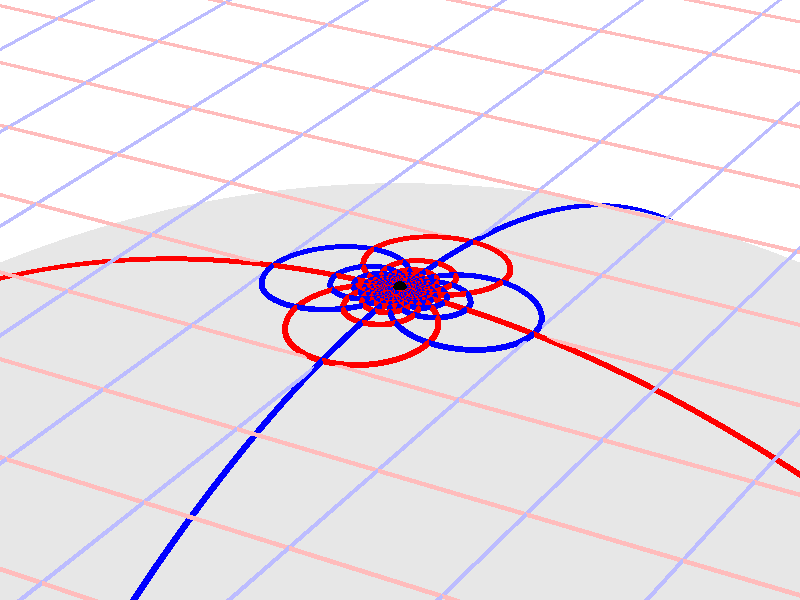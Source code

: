 #version 3.7;
global_settings{assumed_gamma 1.0}
camera{perspective location <16.275953626987476496879026, 9.396926207859083390872001, 6.840402866513374036117057> right <0.133333333333333331482962, -0.230940107675850353485814, -0.000000000000000000000000> up <-0.044429719908903583802662, -0.025651510749425152774217, 0.140953893117886280839102> direction <0.813797681349373802639491, 0.469846310392954158441370, 0.342020143325668712908083> sky <-0.296198132726023855010311, -0.171010071662834328698466, 0.939692620785908427905042> look_at <15.462155945638102139128023, 8.927079897466128954874875, 6.498382723187705600764730>}
light_source{<16.275953626987476496879026, 9.396926207859083390872001, 6.840402866513374036117057> rgb<1.0,1.0,1.0>}
background{rgb<1,1,1>}
union{object{sphere{<0.000000000000000000000000, 0.000000000000000000000000, -10.577765982649641074431202>,10.624929796648066471220773} pigment{rgbft<0.8,0.8,0.8,0.2,0.2>}}object{union{cylinder{<-50.000000000000000000000000, 50.000000000000000000000000, 0.000000000000000000000000>,<-50.000000000000000000000000, -50.000000000000000000000000, 0.000000000000000000000000>,0.010000000000000000208167}cylinder{<-49.000000000000000000000000, 50.000000000000000000000000, 0.000000000000000000000000>,<-49.000000000000000000000000, -50.000000000000000000000000, 0.000000000000000000000000>,0.010000000000000000208167}cylinder{<-48.000000000000000000000000, 50.000000000000000000000000, 0.000000000000000000000000>,<-48.000000000000000000000000, -50.000000000000000000000000, 0.000000000000000000000000>,0.010000000000000000208167}cylinder{<-47.000000000000000000000000, 50.000000000000000000000000, 0.000000000000000000000000>,<-47.000000000000000000000000, -50.000000000000000000000000, 0.000000000000000000000000>,0.010000000000000000208167}cylinder{<-46.000000000000000000000000, 50.000000000000000000000000, 0.000000000000000000000000>,<-46.000000000000000000000000, -50.000000000000000000000000, 0.000000000000000000000000>,0.010000000000000000208167}cylinder{<-45.000000000000000000000000, 50.000000000000000000000000, 0.000000000000000000000000>,<-45.000000000000000000000000, -50.000000000000000000000000, 0.000000000000000000000000>,0.010000000000000000208167}cylinder{<-44.000000000000000000000000, 50.000000000000000000000000, 0.000000000000000000000000>,<-44.000000000000000000000000, -50.000000000000000000000000, 0.000000000000000000000000>,0.010000000000000000208167}cylinder{<-43.000000000000000000000000, 50.000000000000000000000000, 0.000000000000000000000000>,<-43.000000000000000000000000, -50.000000000000000000000000, 0.000000000000000000000000>,0.010000000000000000208167}cylinder{<-42.000000000000000000000000, 50.000000000000000000000000, 0.000000000000000000000000>,<-42.000000000000000000000000, -50.000000000000000000000000, 0.000000000000000000000000>,0.010000000000000000208167}cylinder{<-41.000000000000000000000000, 50.000000000000000000000000, 0.000000000000000000000000>,<-41.000000000000000000000000, -50.000000000000000000000000, 0.000000000000000000000000>,0.010000000000000000208167}cylinder{<-40.000000000000000000000000, 50.000000000000000000000000, 0.000000000000000000000000>,<-40.000000000000000000000000, -50.000000000000000000000000, 0.000000000000000000000000>,0.010000000000000000208167}cylinder{<-39.000000000000000000000000, 50.000000000000000000000000, 0.000000000000000000000000>,<-39.000000000000000000000000, -50.000000000000000000000000, 0.000000000000000000000000>,0.010000000000000000208167}cylinder{<-38.000000000000000000000000, 50.000000000000000000000000, 0.000000000000000000000000>,<-38.000000000000000000000000, -50.000000000000000000000000, 0.000000000000000000000000>,0.010000000000000000208167}cylinder{<-37.000000000000000000000000, 50.000000000000000000000000, 0.000000000000000000000000>,<-37.000000000000000000000000, -50.000000000000000000000000, 0.000000000000000000000000>,0.010000000000000000208167}cylinder{<-36.000000000000000000000000, 50.000000000000000000000000, 0.000000000000000000000000>,<-36.000000000000000000000000, -50.000000000000000000000000, 0.000000000000000000000000>,0.010000000000000000208167}cylinder{<-35.000000000000000000000000, 50.000000000000000000000000, 0.000000000000000000000000>,<-35.000000000000000000000000, -50.000000000000000000000000, 0.000000000000000000000000>,0.010000000000000000208167}cylinder{<-34.000000000000000000000000, 50.000000000000000000000000, 0.000000000000000000000000>,<-34.000000000000000000000000, -50.000000000000000000000000, 0.000000000000000000000000>,0.010000000000000000208167}cylinder{<-33.000000000000000000000000, 50.000000000000000000000000, 0.000000000000000000000000>,<-33.000000000000000000000000, -50.000000000000000000000000, 0.000000000000000000000000>,0.010000000000000000208167}cylinder{<-32.000000000000000000000000, 50.000000000000000000000000, 0.000000000000000000000000>,<-32.000000000000000000000000, -50.000000000000000000000000, 0.000000000000000000000000>,0.010000000000000000208167}cylinder{<-31.000000000000000000000000, 50.000000000000000000000000, 0.000000000000000000000000>,<-31.000000000000000000000000, -50.000000000000000000000000, 0.000000000000000000000000>,0.010000000000000000208167}cylinder{<-30.000000000000000000000000, 50.000000000000000000000000, 0.000000000000000000000000>,<-30.000000000000000000000000, -50.000000000000000000000000, 0.000000000000000000000000>,0.010000000000000000208167}cylinder{<-29.000000000000000000000000, 50.000000000000000000000000, 0.000000000000000000000000>,<-29.000000000000000000000000, -50.000000000000000000000000, 0.000000000000000000000000>,0.010000000000000000208167}cylinder{<-28.000000000000000000000000, 50.000000000000000000000000, 0.000000000000000000000000>,<-28.000000000000000000000000, -50.000000000000000000000000, 0.000000000000000000000000>,0.010000000000000000208167}cylinder{<-27.000000000000000000000000, 50.000000000000000000000000, 0.000000000000000000000000>,<-27.000000000000000000000000, -50.000000000000000000000000, 0.000000000000000000000000>,0.010000000000000000208167}cylinder{<-26.000000000000000000000000, 50.000000000000000000000000, 0.000000000000000000000000>,<-26.000000000000000000000000, -50.000000000000000000000000, 0.000000000000000000000000>,0.010000000000000000208167}cylinder{<-25.000000000000000000000000, 50.000000000000000000000000, 0.000000000000000000000000>,<-25.000000000000000000000000, -50.000000000000000000000000, 0.000000000000000000000000>,0.010000000000000000208167}cylinder{<-24.000000000000000000000000, 50.000000000000000000000000, 0.000000000000000000000000>,<-24.000000000000000000000000, -50.000000000000000000000000, 0.000000000000000000000000>,0.010000000000000000208167}cylinder{<-23.000000000000000000000000, 50.000000000000000000000000, 0.000000000000000000000000>,<-23.000000000000000000000000, -50.000000000000000000000000, 0.000000000000000000000000>,0.010000000000000000208167}cylinder{<-22.000000000000000000000000, 50.000000000000000000000000, 0.000000000000000000000000>,<-22.000000000000000000000000, -50.000000000000000000000000, 0.000000000000000000000000>,0.010000000000000000208167}cylinder{<-21.000000000000000000000000, 50.000000000000000000000000, 0.000000000000000000000000>,<-21.000000000000000000000000, -50.000000000000000000000000, 0.000000000000000000000000>,0.010000000000000000208167}cylinder{<-20.000000000000000000000000, 50.000000000000000000000000, 0.000000000000000000000000>,<-20.000000000000000000000000, -50.000000000000000000000000, 0.000000000000000000000000>,0.010000000000000000208167}cylinder{<-19.000000000000000000000000, 50.000000000000000000000000, 0.000000000000000000000000>,<-19.000000000000000000000000, -50.000000000000000000000000, 0.000000000000000000000000>,0.010000000000000000208167}cylinder{<-18.000000000000000000000000, 50.000000000000000000000000, 0.000000000000000000000000>,<-18.000000000000000000000000, -50.000000000000000000000000, 0.000000000000000000000000>,0.010000000000000000208167}cylinder{<-17.000000000000000000000000, 50.000000000000000000000000, 0.000000000000000000000000>,<-17.000000000000000000000000, -50.000000000000000000000000, 0.000000000000000000000000>,0.010000000000000000208167}cylinder{<-16.000000000000000000000000, 50.000000000000000000000000, 0.000000000000000000000000>,<-16.000000000000000000000000, -50.000000000000000000000000, 0.000000000000000000000000>,0.010000000000000000208167}cylinder{<-15.000000000000000000000000, 50.000000000000000000000000, 0.000000000000000000000000>,<-15.000000000000000000000000, -50.000000000000000000000000, 0.000000000000000000000000>,0.010000000000000000208167}cylinder{<-14.000000000000000000000000, 50.000000000000000000000000, 0.000000000000000000000000>,<-14.000000000000000000000000, -50.000000000000000000000000, 0.000000000000000000000000>,0.010000000000000000208167}cylinder{<-13.000000000000000000000000, 50.000000000000000000000000, 0.000000000000000000000000>,<-13.000000000000000000000000, -50.000000000000000000000000, 0.000000000000000000000000>,0.010000000000000000208167}cylinder{<-12.000000000000000000000000, 50.000000000000000000000000, 0.000000000000000000000000>,<-12.000000000000000000000000, -50.000000000000000000000000, 0.000000000000000000000000>,0.010000000000000000208167}cylinder{<-11.000000000000000000000000, 50.000000000000000000000000, 0.000000000000000000000000>,<-11.000000000000000000000000, -50.000000000000000000000000, 0.000000000000000000000000>,0.010000000000000000208167}cylinder{<-10.000000000000000000000000, 50.000000000000000000000000, 0.000000000000000000000000>,<-10.000000000000000000000000, -50.000000000000000000000000, 0.000000000000000000000000>,0.010000000000000000208167}cylinder{<-9.000000000000000000000000, 50.000000000000000000000000, 0.000000000000000000000000>,<-9.000000000000000000000000, -50.000000000000000000000000, 0.000000000000000000000000>,0.010000000000000000208167}cylinder{<-8.000000000000000000000000, 50.000000000000000000000000, 0.000000000000000000000000>,<-8.000000000000000000000000, -50.000000000000000000000000, 0.000000000000000000000000>,0.010000000000000000208167}cylinder{<-7.000000000000000000000000, 50.000000000000000000000000, 0.000000000000000000000000>,<-7.000000000000000000000000, -50.000000000000000000000000, 0.000000000000000000000000>,0.010000000000000000208167}cylinder{<-6.000000000000000000000000, 50.000000000000000000000000, 0.000000000000000000000000>,<-6.000000000000000000000000, -50.000000000000000000000000, 0.000000000000000000000000>,0.010000000000000000208167}cylinder{<-5.000000000000000000000000, 50.000000000000000000000000, 0.000000000000000000000000>,<-5.000000000000000000000000, -50.000000000000000000000000, 0.000000000000000000000000>,0.010000000000000000208167}cylinder{<-4.000000000000000000000000, 50.000000000000000000000000, 0.000000000000000000000000>,<-4.000000000000000000000000, -50.000000000000000000000000, 0.000000000000000000000000>,0.010000000000000000208167}cylinder{<-3.000000000000000000000000, 50.000000000000000000000000, 0.000000000000000000000000>,<-3.000000000000000000000000, -50.000000000000000000000000, 0.000000000000000000000000>,0.010000000000000000208167}cylinder{<-2.000000000000000000000000, 50.000000000000000000000000, 0.000000000000000000000000>,<-2.000000000000000000000000, -50.000000000000000000000000, 0.000000000000000000000000>,0.010000000000000000208167}cylinder{<-1.000000000000000000000000, 50.000000000000000000000000, 0.000000000000000000000000>,<-1.000000000000000000000000, -50.000000000000000000000000, 0.000000000000000000000000>,0.010000000000000000208167}cylinder{<0.000000000000000000000000, 50.000000000000000000000000, 0.000000000000000000000000>,<0.000000000000000000000000, -50.000000000000000000000000, 0.000000000000000000000000>,0.010000000000000000208167}cylinder{<1.000000000000000000000000, 50.000000000000000000000000, 0.000000000000000000000000>,<1.000000000000000000000000, -50.000000000000000000000000, 0.000000000000000000000000>,0.010000000000000000208167}cylinder{<2.000000000000000000000000, 50.000000000000000000000000, 0.000000000000000000000000>,<2.000000000000000000000000, -50.000000000000000000000000, 0.000000000000000000000000>,0.010000000000000000208167}cylinder{<3.000000000000000000000000, 50.000000000000000000000000, 0.000000000000000000000000>,<3.000000000000000000000000, -50.000000000000000000000000, 0.000000000000000000000000>,0.010000000000000000208167}cylinder{<4.000000000000000000000000, 50.000000000000000000000000, 0.000000000000000000000000>,<4.000000000000000000000000, -50.000000000000000000000000, 0.000000000000000000000000>,0.010000000000000000208167}cylinder{<5.000000000000000000000000, 50.000000000000000000000000, 0.000000000000000000000000>,<5.000000000000000000000000, -50.000000000000000000000000, 0.000000000000000000000000>,0.010000000000000000208167}cylinder{<6.000000000000000000000000, 50.000000000000000000000000, 0.000000000000000000000000>,<6.000000000000000000000000, -50.000000000000000000000000, 0.000000000000000000000000>,0.010000000000000000208167}cylinder{<7.000000000000000000000000, 50.000000000000000000000000, 0.000000000000000000000000>,<7.000000000000000000000000, -50.000000000000000000000000, 0.000000000000000000000000>,0.010000000000000000208167}cylinder{<8.000000000000000000000000, 50.000000000000000000000000, 0.000000000000000000000000>,<8.000000000000000000000000, -50.000000000000000000000000, 0.000000000000000000000000>,0.010000000000000000208167}cylinder{<9.000000000000000000000000, 50.000000000000000000000000, 0.000000000000000000000000>,<9.000000000000000000000000, -50.000000000000000000000000, 0.000000000000000000000000>,0.010000000000000000208167}cylinder{<10.000000000000000000000000, 50.000000000000000000000000, 0.000000000000000000000000>,<10.000000000000000000000000, -50.000000000000000000000000, 0.000000000000000000000000>,0.010000000000000000208167}cylinder{<11.000000000000000000000000, 50.000000000000000000000000, 0.000000000000000000000000>,<11.000000000000000000000000, -50.000000000000000000000000, 0.000000000000000000000000>,0.010000000000000000208167}cylinder{<12.000000000000000000000000, 50.000000000000000000000000, 0.000000000000000000000000>,<12.000000000000000000000000, -50.000000000000000000000000, 0.000000000000000000000000>,0.010000000000000000208167}cylinder{<13.000000000000000000000000, 50.000000000000000000000000, 0.000000000000000000000000>,<13.000000000000000000000000, -50.000000000000000000000000, 0.000000000000000000000000>,0.010000000000000000208167}cylinder{<14.000000000000000000000000, 50.000000000000000000000000, 0.000000000000000000000000>,<14.000000000000000000000000, -50.000000000000000000000000, 0.000000000000000000000000>,0.010000000000000000208167}cylinder{<15.000000000000000000000000, 50.000000000000000000000000, 0.000000000000000000000000>,<15.000000000000000000000000, -50.000000000000000000000000, 0.000000000000000000000000>,0.010000000000000000208167}cylinder{<16.000000000000000000000000, 50.000000000000000000000000, 0.000000000000000000000000>,<16.000000000000000000000000, -50.000000000000000000000000, 0.000000000000000000000000>,0.010000000000000000208167}cylinder{<17.000000000000000000000000, 50.000000000000000000000000, 0.000000000000000000000000>,<17.000000000000000000000000, -50.000000000000000000000000, 0.000000000000000000000000>,0.010000000000000000208167}cylinder{<18.000000000000000000000000, 50.000000000000000000000000, 0.000000000000000000000000>,<18.000000000000000000000000, -50.000000000000000000000000, 0.000000000000000000000000>,0.010000000000000000208167}cylinder{<19.000000000000000000000000, 50.000000000000000000000000, 0.000000000000000000000000>,<19.000000000000000000000000, -50.000000000000000000000000, 0.000000000000000000000000>,0.010000000000000000208167}cylinder{<20.000000000000000000000000, 50.000000000000000000000000, 0.000000000000000000000000>,<20.000000000000000000000000, -50.000000000000000000000000, 0.000000000000000000000000>,0.010000000000000000208167}cylinder{<21.000000000000000000000000, 50.000000000000000000000000, 0.000000000000000000000000>,<21.000000000000000000000000, -50.000000000000000000000000, 0.000000000000000000000000>,0.010000000000000000208167}cylinder{<22.000000000000000000000000, 50.000000000000000000000000, 0.000000000000000000000000>,<22.000000000000000000000000, -50.000000000000000000000000, 0.000000000000000000000000>,0.010000000000000000208167}cylinder{<23.000000000000000000000000, 50.000000000000000000000000, 0.000000000000000000000000>,<23.000000000000000000000000, -50.000000000000000000000000, 0.000000000000000000000000>,0.010000000000000000208167}cylinder{<24.000000000000000000000000, 50.000000000000000000000000, 0.000000000000000000000000>,<24.000000000000000000000000, -50.000000000000000000000000, 0.000000000000000000000000>,0.010000000000000000208167}cylinder{<25.000000000000000000000000, 50.000000000000000000000000, 0.000000000000000000000000>,<25.000000000000000000000000, -50.000000000000000000000000, 0.000000000000000000000000>,0.010000000000000000208167}cylinder{<26.000000000000000000000000, 50.000000000000000000000000, 0.000000000000000000000000>,<26.000000000000000000000000, -50.000000000000000000000000, 0.000000000000000000000000>,0.010000000000000000208167}cylinder{<27.000000000000000000000000, 50.000000000000000000000000, 0.000000000000000000000000>,<27.000000000000000000000000, -50.000000000000000000000000, 0.000000000000000000000000>,0.010000000000000000208167}cylinder{<28.000000000000000000000000, 50.000000000000000000000000, 0.000000000000000000000000>,<28.000000000000000000000000, -50.000000000000000000000000, 0.000000000000000000000000>,0.010000000000000000208167}cylinder{<29.000000000000000000000000, 50.000000000000000000000000, 0.000000000000000000000000>,<29.000000000000000000000000, -50.000000000000000000000000, 0.000000000000000000000000>,0.010000000000000000208167}cylinder{<30.000000000000000000000000, 50.000000000000000000000000, 0.000000000000000000000000>,<30.000000000000000000000000, -50.000000000000000000000000, 0.000000000000000000000000>,0.010000000000000000208167}cylinder{<31.000000000000000000000000, 50.000000000000000000000000, 0.000000000000000000000000>,<31.000000000000000000000000, -50.000000000000000000000000, 0.000000000000000000000000>,0.010000000000000000208167}cylinder{<32.000000000000000000000000, 50.000000000000000000000000, 0.000000000000000000000000>,<32.000000000000000000000000, -50.000000000000000000000000, 0.000000000000000000000000>,0.010000000000000000208167}cylinder{<33.000000000000000000000000, 50.000000000000000000000000, 0.000000000000000000000000>,<33.000000000000000000000000, -50.000000000000000000000000, 0.000000000000000000000000>,0.010000000000000000208167}cylinder{<34.000000000000000000000000, 50.000000000000000000000000, 0.000000000000000000000000>,<34.000000000000000000000000, -50.000000000000000000000000, 0.000000000000000000000000>,0.010000000000000000208167}cylinder{<35.000000000000000000000000, 50.000000000000000000000000, 0.000000000000000000000000>,<35.000000000000000000000000, -50.000000000000000000000000, 0.000000000000000000000000>,0.010000000000000000208167}cylinder{<36.000000000000000000000000, 50.000000000000000000000000, 0.000000000000000000000000>,<36.000000000000000000000000, -50.000000000000000000000000, 0.000000000000000000000000>,0.010000000000000000208167}cylinder{<37.000000000000000000000000, 50.000000000000000000000000, 0.000000000000000000000000>,<37.000000000000000000000000, -50.000000000000000000000000, 0.000000000000000000000000>,0.010000000000000000208167}cylinder{<38.000000000000000000000000, 50.000000000000000000000000, 0.000000000000000000000000>,<38.000000000000000000000000, -50.000000000000000000000000, 0.000000000000000000000000>,0.010000000000000000208167}cylinder{<39.000000000000000000000000, 50.000000000000000000000000, 0.000000000000000000000000>,<39.000000000000000000000000, -50.000000000000000000000000, 0.000000000000000000000000>,0.010000000000000000208167}cylinder{<40.000000000000000000000000, 50.000000000000000000000000, 0.000000000000000000000000>,<40.000000000000000000000000, -50.000000000000000000000000, 0.000000000000000000000000>,0.010000000000000000208167}cylinder{<41.000000000000000000000000, 50.000000000000000000000000, 0.000000000000000000000000>,<41.000000000000000000000000, -50.000000000000000000000000, 0.000000000000000000000000>,0.010000000000000000208167}cylinder{<42.000000000000000000000000, 50.000000000000000000000000, 0.000000000000000000000000>,<42.000000000000000000000000, -50.000000000000000000000000, 0.000000000000000000000000>,0.010000000000000000208167}cylinder{<43.000000000000000000000000, 50.000000000000000000000000, 0.000000000000000000000000>,<43.000000000000000000000000, -50.000000000000000000000000, 0.000000000000000000000000>,0.010000000000000000208167}cylinder{<44.000000000000000000000000, 50.000000000000000000000000, 0.000000000000000000000000>,<44.000000000000000000000000, -50.000000000000000000000000, 0.000000000000000000000000>,0.010000000000000000208167}cylinder{<45.000000000000000000000000, 50.000000000000000000000000, 0.000000000000000000000000>,<45.000000000000000000000000, -50.000000000000000000000000, 0.000000000000000000000000>,0.010000000000000000208167}cylinder{<46.000000000000000000000000, 50.000000000000000000000000, 0.000000000000000000000000>,<46.000000000000000000000000, -50.000000000000000000000000, 0.000000000000000000000000>,0.010000000000000000208167}cylinder{<47.000000000000000000000000, 50.000000000000000000000000, 0.000000000000000000000000>,<47.000000000000000000000000, -50.000000000000000000000000, 0.000000000000000000000000>,0.010000000000000000208167}cylinder{<48.000000000000000000000000, 50.000000000000000000000000, 0.000000000000000000000000>,<48.000000000000000000000000, -50.000000000000000000000000, 0.000000000000000000000000>,0.010000000000000000208167}cylinder{<49.000000000000000000000000, 50.000000000000000000000000, 0.000000000000000000000000>,<49.000000000000000000000000, -50.000000000000000000000000, 0.000000000000000000000000>,0.010000000000000000208167}cylinder{<50.000000000000000000000000, 50.000000000000000000000000, 0.000000000000000000000000>,<50.000000000000000000000000, -50.000000000000000000000000, 0.000000000000000000000000>,0.010000000000000000208167}} pigment{rgb<1.0,0.5,0.5>}}object{union{cylinder{<50.000000000000000000000000, -50.000000000000000000000000, 0.000000000000000000000000>,<-50.000000000000000000000000, -50.000000000000000000000000, 0.000000000000000000000000>,0.010000000000000000208167}cylinder{<50.000000000000000000000000, -49.000000000000000000000000, 0.000000000000000000000000>,<-50.000000000000000000000000, -49.000000000000000000000000, 0.000000000000000000000000>,0.010000000000000000208167}cylinder{<50.000000000000000000000000, -48.000000000000000000000000, 0.000000000000000000000000>,<-50.000000000000000000000000, -48.000000000000000000000000, 0.000000000000000000000000>,0.010000000000000000208167}cylinder{<50.000000000000000000000000, -47.000000000000000000000000, 0.000000000000000000000000>,<-50.000000000000000000000000, -47.000000000000000000000000, 0.000000000000000000000000>,0.010000000000000000208167}cylinder{<50.000000000000000000000000, -46.000000000000000000000000, 0.000000000000000000000000>,<-50.000000000000000000000000, -46.000000000000000000000000, 0.000000000000000000000000>,0.010000000000000000208167}cylinder{<50.000000000000000000000000, -45.000000000000000000000000, 0.000000000000000000000000>,<-50.000000000000000000000000, -45.000000000000000000000000, 0.000000000000000000000000>,0.010000000000000000208167}cylinder{<50.000000000000000000000000, -44.000000000000000000000000, 0.000000000000000000000000>,<-50.000000000000000000000000, -44.000000000000000000000000, 0.000000000000000000000000>,0.010000000000000000208167}cylinder{<50.000000000000000000000000, -43.000000000000000000000000, 0.000000000000000000000000>,<-50.000000000000000000000000, -43.000000000000000000000000, 0.000000000000000000000000>,0.010000000000000000208167}cylinder{<50.000000000000000000000000, -42.000000000000000000000000, 0.000000000000000000000000>,<-50.000000000000000000000000, -42.000000000000000000000000, 0.000000000000000000000000>,0.010000000000000000208167}cylinder{<50.000000000000000000000000, -41.000000000000000000000000, 0.000000000000000000000000>,<-50.000000000000000000000000, -41.000000000000000000000000, 0.000000000000000000000000>,0.010000000000000000208167}cylinder{<50.000000000000000000000000, -40.000000000000000000000000, 0.000000000000000000000000>,<-50.000000000000000000000000, -40.000000000000000000000000, 0.000000000000000000000000>,0.010000000000000000208167}cylinder{<50.000000000000000000000000, -39.000000000000000000000000, 0.000000000000000000000000>,<-50.000000000000000000000000, -39.000000000000000000000000, 0.000000000000000000000000>,0.010000000000000000208167}cylinder{<50.000000000000000000000000, -38.000000000000000000000000, 0.000000000000000000000000>,<-50.000000000000000000000000, -38.000000000000000000000000, 0.000000000000000000000000>,0.010000000000000000208167}cylinder{<50.000000000000000000000000, -37.000000000000000000000000, 0.000000000000000000000000>,<-50.000000000000000000000000, -37.000000000000000000000000, 0.000000000000000000000000>,0.010000000000000000208167}cylinder{<50.000000000000000000000000, -36.000000000000000000000000, 0.000000000000000000000000>,<-50.000000000000000000000000, -36.000000000000000000000000, 0.000000000000000000000000>,0.010000000000000000208167}cylinder{<50.000000000000000000000000, -35.000000000000000000000000, 0.000000000000000000000000>,<-50.000000000000000000000000, -35.000000000000000000000000, 0.000000000000000000000000>,0.010000000000000000208167}cylinder{<50.000000000000000000000000, -34.000000000000000000000000, 0.000000000000000000000000>,<-50.000000000000000000000000, -34.000000000000000000000000, 0.000000000000000000000000>,0.010000000000000000208167}cylinder{<50.000000000000000000000000, -33.000000000000000000000000, 0.000000000000000000000000>,<-50.000000000000000000000000, -33.000000000000000000000000, 0.000000000000000000000000>,0.010000000000000000208167}cylinder{<50.000000000000000000000000, -32.000000000000000000000000, 0.000000000000000000000000>,<-50.000000000000000000000000, -32.000000000000000000000000, 0.000000000000000000000000>,0.010000000000000000208167}cylinder{<50.000000000000000000000000, -31.000000000000000000000000, 0.000000000000000000000000>,<-50.000000000000000000000000, -31.000000000000000000000000, 0.000000000000000000000000>,0.010000000000000000208167}cylinder{<50.000000000000000000000000, -30.000000000000000000000000, 0.000000000000000000000000>,<-50.000000000000000000000000, -30.000000000000000000000000, 0.000000000000000000000000>,0.010000000000000000208167}cylinder{<50.000000000000000000000000, -29.000000000000000000000000, 0.000000000000000000000000>,<-50.000000000000000000000000, -29.000000000000000000000000, 0.000000000000000000000000>,0.010000000000000000208167}cylinder{<50.000000000000000000000000, -28.000000000000000000000000, 0.000000000000000000000000>,<-50.000000000000000000000000, -28.000000000000000000000000, 0.000000000000000000000000>,0.010000000000000000208167}cylinder{<50.000000000000000000000000, -27.000000000000000000000000, 0.000000000000000000000000>,<-50.000000000000000000000000, -27.000000000000000000000000, 0.000000000000000000000000>,0.010000000000000000208167}cylinder{<50.000000000000000000000000, -26.000000000000000000000000, 0.000000000000000000000000>,<-50.000000000000000000000000, -26.000000000000000000000000, 0.000000000000000000000000>,0.010000000000000000208167}cylinder{<50.000000000000000000000000, -25.000000000000000000000000, 0.000000000000000000000000>,<-50.000000000000000000000000, -25.000000000000000000000000, 0.000000000000000000000000>,0.010000000000000000208167}cylinder{<50.000000000000000000000000, -24.000000000000000000000000, 0.000000000000000000000000>,<-50.000000000000000000000000, -24.000000000000000000000000, 0.000000000000000000000000>,0.010000000000000000208167}cylinder{<50.000000000000000000000000, -23.000000000000000000000000, 0.000000000000000000000000>,<-50.000000000000000000000000, -23.000000000000000000000000, 0.000000000000000000000000>,0.010000000000000000208167}cylinder{<50.000000000000000000000000, -22.000000000000000000000000, 0.000000000000000000000000>,<-50.000000000000000000000000, -22.000000000000000000000000, 0.000000000000000000000000>,0.010000000000000000208167}cylinder{<50.000000000000000000000000, -21.000000000000000000000000, 0.000000000000000000000000>,<-50.000000000000000000000000, -21.000000000000000000000000, 0.000000000000000000000000>,0.010000000000000000208167}cylinder{<50.000000000000000000000000, -20.000000000000000000000000, 0.000000000000000000000000>,<-50.000000000000000000000000, -20.000000000000000000000000, 0.000000000000000000000000>,0.010000000000000000208167}cylinder{<50.000000000000000000000000, -19.000000000000000000000000, 0.000000000000000000000000>,<-50.000000000000000000000000, -19.000000000000000000000000, 0.000000000000000000000000>,0.010000000000000000208167}cylinder{<50.000000000000000000000000, -18.000000000000000000000000, 0.000000000000000000000000>,<-50.000000000000000000000000, -18.000000000000000000000000, 0.000000000000000000000000>,0.010000000000000000208167}cylinder{<50.000000000000000000000000, -17.000000000000000000000000, 0.000000000000000000000000>,<-50.000000000000000000000000, -17.000000000000000000000000, 0.000000000000000000000000>,0.010000000000000000208167}cylinder{<50.000000000000000000000000, -16.000000000000000000000000, 0.000000000000000000000000>,<-50.000000000000000000000000, -16.000000000000000000000000, 0.000000000000000000000000>,0.010000000000000000208167}cylinder{<50.000000000000000000000000, -15.000000000000000000000000, 0.000000000000000000000000>,<-50.000000000000000000000000, -15.000000000000000000000000, 0.000000000000000000000000>,0.010000000000000000208167}cylinder{<50.000000000000000000000000, -14.000000000000000000000000, 0.000000000000000000000000>,<-50.000000000000000000000000, -14.000000000000000000000000, 0.000000000000000000000000>,0.010000000000000000208167}cylinder{<50.000000000000000000000000, -13.000000000000000000000000, 0.000000000000000000000000>,<-50.000000000000000000000000, -13.000000000000000000000000, 0.000000000000000000000000>,0.010000000000000000208167}cylinder{<50.000000000000000000000000, -12.000000000000000000000000, 0.000000000000000000000000>,<-50.000000000000000000000000, -12.000000000000000000000000, 0.000000000000000000000000>,0.010000000000000000208167}cylinder{<50.000000000000000000000000, -11.000000000000000000000000, 0.000000000000000000000000>,<-50.000000000000000000000000, -11.000000000000000000000000, 0.000000000000000000000000>,0.010000000000000000208167}cylinder{<50.000000000000000000000000, -10.000000000000000000000000, 0.000000000000000000000000>,<-50.000000000000000000000000, -10.000000000000000000000000, 0.000000000000000000000000>,0.010000000000000000208167}cylinder{<50.000000000000000000000000, -9.000000000000000000000000, 0.000000000000000000000000>,<-50.000000000000000000000000, -9.000000000000000000000000, 0.000000000000000000000000>,0.010000000000000000208167}cylinder{<50.000000000000000000000000, -8.000000000000000000000000, 0.000000000000000000000000>,<-50.000000000000000000000000, -8.000000000000000000000000, 0.000000000000000000000000>,0.010000000000000000208167}cylinder{<50.000000000000000000000000, -7.000000000000000000000000, 0.000000000000000000000000>,<-50.000000000000000000000000, -7.000000000000000000000000, 0.000000000000000000000000>,0.010000000000000000208167}cylinder{<50.000000000000000000000000, -6.000000000000000000000000, 0.000000000000000000000000>,<-50.000000000000000000000000, -6.000000000000000000000000, 0.000000000000000000000000>,0.010000000000000000208167}cylinder{<50.000000000000000000000000, -5.000000000000000000000000, 0.000000000000000000000000>,<-50.000000000000000000000000, -5.000000000000000000000000, 0.000000000000000000000000>,0.010000000000000000208167}cylinder{<50.000000000000000000000000, -4.000000000000000000000000, 0.000000000000000000000000>,<-50.000000000000000000000000, -4.000000000000000000000000, 0.000000000000000000000000>,0.010000000000000000208167}cylinder{<50.000000000000000000000000, -3.000000000000000000000000, 0.000000000000000000000000>,<-50.000000000000000000000000, -3.000000000000000000000000, 0.000000000000000000000000>,0.010000000000000000208167}cylinder{<50.000000000000000000000000, -2.000000000000000000000000, 0.000000000000000000000000>,<-50.000000000000000000000000, -2.000000000000000000000000, 0.000000000000000000000000>,0.010000000000000000208167}cylinder{<50.000000000000000000000000, -1.000000000000000000000000, 0.000000000000000000000000>,<-50.000000000000000000000000, -1.000000000000000000000000, 0.000000000000000000000000>,0.010000000000000000208167}cylinder{<50.000000000000000000000000, 0.000000000000000000000000, 0.000000000000000000000000>,<-50.000000000000000000000000, 0.000000000000000000000000, 0.000000000000000000000000>,0.010000000000000000208167}cylinder{<50.000000000000000000000000, 1.000000000000000000000000, 0.000000000000000000000000>,<-50.000000000000000000000000, 1.000000000000000000000000, 0.000000000000000000000000>,0.010000000000000000208167}cylinder{<50.000000000000000000000000, 2.000000000000000000000000, 0.000000000000000000000000>,<-50.000000000000000000000000, 2.000000000000000000000000, 0.000000000000000000000000>,0.010000000000000000208167}cylinder{<50.000000000000000000000000, 3.000000000000000000000000, 0.000000000000000000000000>,<-50.000000000000000000000000, 3.000000000000000000000000, 0.000000000000000000000000>,0.010000000000000000208167}cylinder{<50.000000000000000000000000, 4.000000000000000000000000, 0.000000000000000000000000>,<-50.000000000000000000000000, 4.000000000000000000000000, 0.000000000000000000000000>,0.010000000000000000208167}cylinder{<50.000000000000000000000000, 5.000000000000000000000000, 0.000000000000000000000000>,<-50.000000000000000000000000, 5.000000000000000000000000, 0.000000000000000000000000>,0.010000000000000000208167}cylinder{<50.000000000000000000000000, 6.000000000000000000000000, 0.000000000000000000000000>,<-50.000000000000000000000000, 6.000000000000000000000000, 0.000000000000000000000000>,0.010000000000000000208167}cylinder{<50.000000000000000000000000, 7.000000000000000000000000, 0.000000000000000000000000>,<-50.000000000000000000000000, 7.000000000000000000000000, 0.000000000000000000000000>,0.010000000000000000208167}cylinder{<50.000000000000000000000000, 8.000000000000000000000000, 0.000000000000000000000000>,<-50.000000000000000000000000, 8.000000000000000000000000, 0.000000000000000000000000>,0.010000000000000000208167}cylinder{<50.000000000000000000000000, 9.000000000000000000000000, 0.000000000000000000000000>,<-50.000000000000000000000000, 9.000000000000000000000000, 0.000000000000000000000000>,0.010000000000000000208167}cylinder{<50.000000000000000000000000, 10.000000000000000000000000, 0.000000000000000000000000>,<-50.000000000000000000000000, 10.000000000000000000000000, 0.000000000000000000000000>,0.010000000000000000208167}cylinder{<50.000000000000000000000000, 11.000000000000000000000000, 0.000000000000000000000000>,<-50.000000000000000000000000, 11.000000000000000000000000, 0.000000000000000000000000>,0.010000000000000000208167}cylinder{<50.000000000000000000000000, 12.000000000000000000000000, 0.000000000000000000000000>,<-50.000000000000000000000000, 12.000000000000000000000000, 0.000000000000000000000000>,0.010000000000000000208167}cylinder{<50.000000000000000000000000, 13.000000000000000000000000, 0.000000000000000000000000>,<-50.000000000000000000000000, 13.000000000000000000000000, 0.000000000000000000000000>,0.010000000000000000208167}cylinder{<50.000000000000000000000000, 14.000000000000000000000000, 0.000000000000000000000000>,<-50.000000000000000000000000, 14.000000000000000000000000, 0.000000000000000000000000>,0.010000000000000000208167}cylinder{<50.000000000000000000000000, 15.000000000000000000000000, 0.000000000000000000000000>,<-50.000000000000000000000000, 15.000000000000000000000000, 0.000000000000000000000000>,0.010000000000000000208167}cylinder{<50.000000000000000000000000, 16.000000000000000000000000, 0.000000000000000000000000>,<-50.000000000000000000000000, 16.000000000000000000000000, 0.000000000000000000000000>,0.010000000000000000208167}cylinder{<50.000000000000000000000000, 17.000000000000000000000000, 0.000000000000000000000000>,<-50.000000000000000000000000, 17.000000000000000000000000, 0.000000000000000000000000>,0.010000000000000000208167}cylinder{<50.000000000000000000000000, 18.000000000000000000000000, 0.000000000000000000000000>,<-50.000000000000000000000000, 18.000000000000000000000000, 0.000000000000000000000000>,0.010000000000000000208167}cylinder{<50.000000000000000000000000, 19.000000000000000000000000, 0.000000000000000000000000>,<-50.000000000000000000000000, 19.000000000000000000000000, 0.000000000000000000000000>,0.010000000000000000208167}cylinder{<50.000000000000000000000000, 20.000000000000000000000000, 0.000000000000000000000000>,<-50.000000000000000000000000, 20.000000000000000000000000, 0.000000000000000000000000>,0.010000000000000000208167}cylinder{<50.000000000000000000000000, 21.000000000000000000000000, 0.000000000000000000000000>,<-50.000000000000000000000000, 21.000000000000000000000000, 0.000000000000000000000000>,0.010000000000000000208167}cylinder{<50.000000000000000000000000, 22.000000000000000000000000, 0.000000000000000000000000>,<-50.000000000000000000000000, 22.000000000000000000000000, 0.000000000000000000000000>,0.010000000000000000208167}cylinder{<50.000000000000000000000000, 23.000000000000000000000000, 0.000000000000000000000000>,<-50.000000000000000000000000, 23.000000000000000000000000, 0.000000000000000000000000>,0.010000000000000000208167}cylinder{<50.000000000000000000000000, 24.000000000000000000000000, 0.000000000000000000000000>,<-50.000000000000000000000000, 24.000000000000000000000000, 0.000000000000000000000000>,0.010000000000000000208167}cylinder{<50.000000000000000000000000, 25.000000000000000000000000, 0.000000000000000000000000>,<-50.000000000000000000000000, 25.000000000000000000000000, 0.000000000000000000000000>,0.010000000000000000208167}cylinder{<50.000000000000000000000000, 26.000000000000000000000000, 0.000000000000000000000000>,<-50.000000000000000000000000, 26.000000000000000000000000, 0.000000000000000000000000>,0.010000000000000000208167}cylinder{<50.000000000000000000000000, 27.000000000000000000000000, 0.000000000000000000000000>,<-50.000000000000000000000000, 27.000000000000000000000000, 0.000000000000000000000000>,0.010000000000000000208167}cylinder{<50.000000000000000000000000, 28.000000000000000000000000, 0.000000000000000000000000>,<-50.000000000000000000000000, 28.000000000000000000000000, 0.000000000000000000000000>,0.010000000000000000208167}cylinder{<50.000000000000000000000000, 29.000000000000000000000000, 0.000000000000000000000000>,<-50.000000000000000000000000, 29.000000000000000000000000, 0.000000000000000000000000>,0.010000000000000000208167}cylinder{<50.000000000000000000000000, 30.000000000000000000000000, 0.000000000000000000000000>,<-50.000000000000000000000000, 30.000000000000000000000000, 0.000000000000000000000000>,0.010000000000000000208167}cylinder{<50.000000000000000000000000, 31.000000000000000000000000, 0.000000000000000000000000>,<-50.000000000000000000000000, 31.000000000000000000000000, 0.000000000000000000000000>,0.010000000000000000208167}cylinder{<50.000000000000000000000000, 32.000000000000000000000000, 0.000000000000000000000000>,<-50.000000000000000000000000, 32.000000000000000000000000, 0.000000000000000000000000>,0.010000000000000000208167}cylinder{<50.000000000000000000000000, 33.000000000000000000000000, 0.000000000000000000000000>,<-50.000000000000000000000000, 33.000000000000000000000000, 0.000000000000000000000000>,0.010000000000000000208167}cylinder{<50.000000000000000000000000, 34.000000000000000000000000, 0.000000000000000000000000>,<-50.000000000000000000000000, 34.000000000000000000000000, 0.000000000000000000000000>,0.010000000000000000208167}cylinder{<50.000000000000000000000000, 35.000000000000000000000000, 0.000000000000000000000000>,<-50.000000000000000000000000, 35.000000000000000000000000, 0.000000000000000000000000>,0.010000000000000000208167}cylinder{<50.000000000000000000000000, 36.000000000000000000000000, 0.000000000000000000000000>,<-50.000000000000000000000000, 36.000000000000000000000000, 0.000000000000000000000000>,0.010000000000000000208167}cylinder{<50.000000000000000000000000, 37.000000000000000000000000, 0.000000000000000000000000>,<-50.000000000000000000000000, 37.000000000000000000000000, 0.000000000000000000000000>,0.010000000000000000208167}cylinder{<50.000000000000000000000000, 38.000000000000000000000000, 0.000000000000000000000000>,<-50.000000000000000000000000, 38.000000000000000000000000, 0.000000000000000000000000>,0.010000000000000000208167}cylinder{<50.000000000000000000000000, 39.000000000000000000000000, 0.000000000000000000000000>,<-50.000000000000000000000000, 39.000000000000000000000000, 0.000000000000000000000000>,0.010000000000000000208167}cylinder{<50.000000000000000000000000, 40.000000000000000000000000, 0.000000000000000000000000>,<-50.000000000000000000000000, 40.000000000000000000000000, 0.000000000000000000000000>,0.010000000000000000208167}cylinder{<50.000000000000000000000000, 41.000000000000000000000000, 0.000000000000000000000000>,<-50.000000000000000000000000, 41.000000000000000000000000, 0.000000000000000000000000>,0.010000000000000000208167}cylinder{<50.000000000000000000000000, 42.000000000000000000000000, 0.000000000000000000000000>,<-50.000000000000000000000000, 42.000000000000000000000000, 0.000000000000000000000000>,0.010000000000000000208167}cylinder{<50.000000000000000000000000, 43.000000000000000000000000, 0.000000000000000000000000>,<-50.000000000000000000000000, 43.000000000000000000000000, 0.000000000000000000000000>,0.010000000000000000208167}cylinder{<50.000000000000000000000000, 44.000000000000000000000000, 0.000000000000000000000000>,<-50.000000000000000000000000, 44.000000000000000000000000, 0.000000000000000000000000>,0.010000000000000000208167}cylinder{<50.000000000000000000000000, 45.000000000000000000000000, 0.000000000000000000000000>,<-50.000000000000000000000000, 45.000000000000000000000000, 0.000000000000000000000000>,0.010000000000000000208167}cylinder{<50.000000000000000000000000, 46.000000000000000000000000, 0.000000000000000000000000>,<-50.000000000000000000000000, 46.000000000000000000000000, 0.000000000000000000000000>,0.010000000000000000208167}cylinder{<50.000000000000000000000000, 47.000000000000000000000000, 0.000000000000000000000000>,<-50.000000000000000000000000, 47.000000000000000000000000, 0.000000000000000000000000>,0.010000000000000000208167}cylinder{<50.000000000000000000000000, 48.000000000000000000000000, 0.000000000000000000000000>,<-50.000000000000000000000000, 48.000000000000000000000000, 0.000000000000000000000000>,0.010000000000000000208167}cylinder{<50.000000000000000000000000, 49.000000000000000000000000, 0.000000000000000000000000>,<-50.000000000000000000000000, 49.000000000000000000000000, 0.000000000000000000000000>,0.010000000000000000208167}cylinder{<50.000000000000000000000000, 50.000000000000000000000000, 0.000000000000000000000000>,<-50.000000000000000000000000, 50.000000000000000000000000, 0.000000000000000000000000>,0.010000000000000000208167}} pigment{rgb<0.5,0.5,1.0>}}sphere{<0.000000000000000000000000, 0.000000000000000000000000, 0.047163813998425396789571>,0.050000000000000002775558}object{union{object{torus{0.010022239794767143217236,0.020000000000000000416334} matrix <0.999999555115319460618650, -0.000000000000000000000000, 0.000943275761993935001927, 0.000943275761993935001927, 0.000000000000000000000000, -0.999999555115319460618650, 0.000000000000000000000000, 1.000000000000000000000000, 0.000000000000000000000000, -0.010022235336019874249458, 0.000000000000000000000000, 0.047154360260580167885092>}object{torus{0.010226775113178505210998,0.020000000000000000416334} matrix <0.999999536771463359841050, -0.000000000000000000000000, 0.000962526290010315356722, 0.000962526290010315356722, 0.000000000000000000000000, -0.999999536771463359841050, 0.000000000000000000000000, 1.000000000000000000000000, 0.000000000000000000000000, -0.010226770375850039937471, 0.000000000000000000000000, 0.047153970456868622707081>}object{torus{0.010439832724440418695866,0.020000000000000000416334} matrix <0.999999517269090087978611, -0.000000000000000000000000, 0.000982579048788130137576, 0.000982579048788130137576, 0.000000000000000000000000, -0.999999517269090087978611, 0.000000000000000000000000, 1.000000000000000000000000, 0.000000000000000000000000, -0.010439827684810804031557, 0.000000000000000000000000, 0.047153556038872904143666>}object{torus{0.010661956603613152727572,0.020000000000000000416334} matrix <0.999999496508706120501131, -0.000000000000000000000000, 0.001003485094272733423731, 0.001003485094272733423731, 0.000000000000000000000000, -0.999999496508706120501131, 0.000000000000000000000000, 1.000000000000000000000000, 0.000000000000000000000000, -0.010661951235418510447461, 0.000000000000000000000000, 0.047153114888060544684922>}object{torus{0.010893738027838405224568,0.020000000000000000416334} matrix <0.999999474380047437271912, -0.000000000000000000000000, 0.001025299775208494534179, 0.001025299775208494534179, 0.000000000000000000000000, -0.999999474380047437271912, 0.000000000000000000000000, 1.000000000000000000000000, 0.000000000000000000000000, -0.010893732301885592633761, 0.000000000000000000000000, 0.047152644651488842542086>}object{torus{0.011135820832103021302273,0.020000000000000000416334} matrix <0.999999450759750163619799, -0.000000000000000000000000, 0.001048084060575647921340, 0.001048084060575647921340, 0.000000000000000000000000, -0.999999450759750163619799, 0.000000000000000000000000, 1.000000000000000000000000, 0.000000000000000000000000, -0.011135814715847807201965, 0.000000000000000000000000, 0.047152142719453372932126>}object{torus{0.011388907381628878001667,0.020000000000000000416334} matrix <0.999999425510438522124446, -0.000000000000000000000000, 0.001071904283521745186378, 0.001071904283521745186378, 0.000000000000000000000000, -0.999999425510438522124446, 0.000000000000000000000000, 1.000000000000000000000000, 0.000000000000000000000000, -0.011388900838823705352620, 0.000000000000000000000000, 0.047151606180633152953785>}object{torus{0.011653765377814690948344,0.020000000000000000416334} matrix <0.999999398479399892458730, -0.000000000000000000000000, 0.001096832183363162386072, 0.001096832183363162386072, 0.000000000000000000000000, -0.999999398479399892458730, 0.000000000000000000000000, 1.000000000000000000000000, 0.000000000000000000000000, -0.011653758367836769896386, 0.000000000000000000000000, 0.047151031772554453935786>}object{torus{0.011931235636224628640645,0.020000000000000000416334} matrix <0.999999369494630863108853, -0.000000000000000000000000, 0.001122947167361422037696, 0.001122947167361422037696, 0.000000000000000000000000, -0.999999369494630863108853, 0.000000000000000000000000, 1.000000000000000000000000, 0.000000000000000000000000, -0.011931228113515409197665, 0.000000000000000000000000, 0.047150415849327789730161>}object{torus{0.012222241002948858179522,0.020000000000000000416334} matrix <0.999999338362997702844837, -0.000000000000000000000000, 0.001150336284404462720843, 0.001150336284404462720843, 0.000000000000000000000000, -0.999999338362997702844837, 0.000000000000000000000000, 1.000000000000000000000000, 0.000000000000000000000000, -0.012222232916276111816534, 0.000000000000000000000000, 0.047149754314023684109713>}object{torus{0.012527796608412494760998,0.020000000000000000416334} matrix <0.999999304867866589674463, -0.000000000000000000000000, 0.001179094476240445622459, 0.001179094476240445622459, 0.000000000000000000000000, -0.999999304867866589674463, 0.000000000000000000000000, 1.000000000000000000000000, 0.000000000000000000000000, -0.012527787899922175271494, 0.000000000000000000000000, 0.047149042541290236973950>}object{torus{0.012849021698557233292504,0.020000000000000000416334} matrix <0.999999268763027693296408, -0.000000000000000000000000, 0.001209327668588971354049, 0.001209327668588971354049, 0.000000000000000000000000, -0.999999268763027693296408, 0.000000000000000000000000, 1.000000000000000000000000, 0.000000000000000000000000, -0.012849012302873191737618, 0.000000000000000000000000, 0.047148275320683219469231>}object{torus{0.013187153334319001371511,0.020000000000000000416334} matrix <0.999999229770472619627242, -0.000000000000000000000000, 0.001241152070250261477830, 0.001241152070250261477830, 0.000000000000000000000000, -0.999999229770472619627242, 0.000000000000000000000000, 1.000000000000000000000000, 0.000000000000000000000000, -0.013187143177180263645121, 0.000000000000000000000000, 0.047147446736458743787868>}object{torus{0.013543562312401573669018,0.020000000000000000416334} matrix <0.999999187573986092480993, -0.000000000000000000000000, 0.001274696578815084913039, 0.001274696578815084913039, 0.000000000000000000000000, -0.999999187573986092480993, 0.000000000000000000000000, 1.000000000000000000000000, 0.000000000000000000000000, -0.013543551309254079836886, 0.000000000000000000000000, 0.047146550064220978104590>}object{torus{0.013919771739638488530777,0.020000000000000000416334} matrix <0.999999141812349390256998, -0.000000000000000000000000, 0.001310104791479829245207, 0.001310104791479829245207, 0.000000000000000000000000, -0.999999141812349390256998, 0.000000000000000000000000, 1.000000000000000000000000, 0.000000000000000000000000, -0.013919759793868015027019, 0.000000000000000000000000, 0.047145577637977588436602>}object{torus{0.014317478791482835670523,0.020000000000000000416334} matrix <0.999999092072511697182335, -0.000000000000000000000000, 0.001347536326893587158710, 0.001347536326893587158710, 0.000000000000000000000000, -0.999999092072511697182335, 0.000000000000000000000000, 1.000000000000000000000000, 0.000000000000000000000000, -0.014317465792250107237127, 0.000000000000000000000000, 0.047144520675860404623769>}object{torus{0.014738580310154483082874,0.020000000000000000416334} matrix <0.999999037879718666310680, -0.000000000000000000000000, 0.001387169649651692196132, 0.001387169649651692196132, 0.000000000000000000000000, -0.999999037879718666310680, 0.000000000000000000000000, 1.000000000000000000000000, 0.000000000000000000000000, -0.014738566129864009990325, 0.000000000000000000000000, 0.047143369086676469026376>}object{torus{0.015185203057050355307522,0.020000000000000000416334} matrix <0.999998978686023720641174, -0.000000000000000000000000, 0.001429204992160919935815, 0.001429204992160919935815, 0.000000000000000000000000, -0.999998978686023720641174, 0.000000000000000000000000, 1.000000000000000000000000, 0.000000000000000000000000, -0.015185187548179513231106, 0.000000000000000000000000, 0.047142111229404128069920>}object{torus{0.015659739637370523324122,0.020000000000000000416334} matrix <0.999998913856570470493068, -0.000000000000000000000000, 0.001473867592247167556188, 0.001473867592247167556188, 0.000000000000000000000000, -0.999998913856570470493068, 0.000000000000000000000000, 1.000000000000000000000000, 0.000000000000000000000000, -0.015659722628638010621938, 0.000000000000000000000000, 0.047140733615849091109329>}object{torus{0.016164891377889449575189,0.020000000000000000416334} matrix <0.999998842652761843474707, -0.000000000000000000000000, 0.001521411560738578907723, 0.001521411560738578907723, 0.000000000000000000000000, -0.999998842652761843474707, 0.000000000000000000000000, 1.000000000000000000000000, 0.000000000000000000000000, -0.016164872669495747303792, 0.000000000000000000000000, 0.047139220544728889505937>}object{torus{0.016703719780205465023082,0.020000000000000000416334} matrix <0.999998764210470736379932, -0.000000000000000000000000, 0.001572125164016196195715, 0.001572125164016196195715, 0.000000000000000000000000, -0.999998764210470736379932, 0.000000000000000000000000, 1.000000000000000000000000, 0.000000000000000000000000, -0.016703699137923973261355, 0.000000000000000000000000, 0.047137553659344480494475>}object{torus{0.017279708619368255861914,0.020000000000000000416334} matrix <0.999998677514312483971537, -0.000000000000000000000000, 0.001626336258674622881754, 0.001626336258674622881754, 0.000000000000000000000000, -0.999998677514312483971537, 0.000000000000000000000000, 1.000000000000000000000000, 0.000000000000000000000000, -0.017279685767202526691655, 0.000000000000000000000000, 0.047135711381611995751673>}object{torus{0.017896839349277497005497,0.020000000000000000416334} matrix <0.999998581364359040435374, -0.000000000000000000000000, 0.001684419564613189469054, 0.001684419564613189469054, 0.000000000000000000000000, -0.999998581364359040435374, 0.000000000000000000000000, 1.000000000000000000000000, 0.000000000000000000000000, -0.017896813960188127923256, 0.000000000000000000000000, 0.047133668213001522762085>}object{torus{0.018559683264657914070206,0.020000000000000000416334} matrix <0.999998474334595210955001, -0.000000000000000000000000, 0.001746805221541397785956, 0.001746805221541397785956, 0.000000000000000000000000, -0.999998474334595210955001, 0.000000000000000000000000, 1.000000000000000000000000, 0.000000000000000000000000, -0.018559654948794166579029, 0.000000000000000000000000, 0.047131393845332193726083>}object{torus{0.019273514930960303909169,0.020000000000000000416334} matrix <0.999998354718994564294121, -0.000000000000000000000000, 0.001813989885302514900103, 0.001813989885302514900103, 0.000000000000000000000000, -0.999998354718994564294121, 0.000000000000000000000000, 1.000000000000000000000000, 0.000000000000000000000000, -0.019273483220620668543432, 0.000000000000000000000000, 0.047128852038200150231795>}object{torus{0.020044452837138151263252,0.020000000000000000416334} matrix <0.999998220464471510027238, -0.000000000000000000000000, 0.001886549201661241910444, 0.001886549201661241910444, 0.000000000000000000000000, -0.999998220464471510027238, 0.000000000000000000000000, 1.000000000000000000000000, 0.000000000000000000000000, -0.020044417167321904732491, 0.000000000000000000000000, 0.047125999151880836046669>}object{torus{0.020879635211173606934576,0.020000000000000000416334} matrix <0.999998069080804241615112, -0.000000000000000000000000, 0.001965155124516118016059, 0.001965155124516118016059, 0.000000000000000000000000, -0.999998069080804241615112, 0.000000000000000000000000, 1.000000000000000000000000, 0.000000000000000000000000, -0.020879594894292377582623, 0.000000000000000000000000, 0.047122782276394742373427>}object{torus{0.021787441699986583726334,0.020000000000000000416334} matrix <0.999997897525221834946763, -0.000000000000000000000000, 0.002050596287922245956892, 0.002050596287922245956892, 0.000000000000000000000000, -0.999997897525221834946763, 0.000000000000000000000000, 1.000000000000000000000000, 0.000000000000000000000000, -0.021787395892434693184248, 0.000000000000000000000000, 0.047119136750945311842287>}object{torus{0.022777775506524492593607,0.020000000000000000416334} matrix <0.999997702047847547568438, -0.000000000000000000000000, 0.002143804800921533543906, 0.002143804800921533543906, 0.000000000000000000000000, -0.999997702047847547568438, 0.000000000000000000000000, 1.000000000000000000000000, 0.000000000000000000000000, -0.022777723164287371621084, 0.000000000000000000000000, 0.047114982893945375752587>}object{torus{0.023862426136338907994849,0.020000000000000000416334} matrix <0.999997477985311800097179, -0.000000000000000000000000, 0.002245890250200389438862, 0.002245890250200389438862, 0.000000000000000000000000, -0.999997477985311800097179, 0.000000000000000000000000, 1.000000000000000000000000, 0.000000000000000000000000, -0.023862365954948026869342, 0.000000000000000000000000, 0.047110221608682167904192>}object{torus{0.025055540966143374781439,0.020000000000000000416334} matrix <0.999997219479896726213042, -0.000000000000000000000000, 0.002358184147931603313192, 0.002358184147931603313192, 0.000000000000000000000000, -0.999997219479896726213042, 0.000000000000000000000000, 1.000000000000000000000000, 0.000000000000000000000000, -0.025055471298708175548198, 0.000000000000000000000000, 0.047104728419151566110035>}object{torus{0.026374245726060504407817,0.020000000000000000416334} matrix <0.999996919092682068352929, -0.000000000000000000000000, 0.002482298359189763839461, 0.002482298359189763839461, 0.000000000000000000000000, -0.999996919092682068352929, 0.000000000000000000000000, 1.000000000000000000000000, 0.000000000000000000000000, -0.026374164469456316123308, 0.000000000000000000000000, 0.047098345251905079922317>}object{torus{0.027839471804931729959076,0.020000000000000000416334} matrix <0.999996567262501967476851, -0.000000000000000000000000, 0.002620202895310204307261, 0.002620202895310204307261, 0.000000000000000000000000, -0.999996567262501967476851, 0.000000000000000000000000, 1.000000000000000000000000, 0.000000000000000000000000, -0.027839376239331487666862, 0.000000000000000000000000, 0.047090868933852739197654>}object{torus{0.029477075538990545056084,0.020000000000000000416334} matrix <0.999996151535460064962990, -0.000000000000000000000000, 0.002774331319278228527581, 0.002774331319278228527581, 0.000000000000000000000000, -0.999996151535460064962990, 0.000000000000000000000000, 1.000000000000000000000000, 0.000000000000000000000000, -0.029476962097511581056830, 0.000000000000000000000000, 0.047082034824341423284721>}object{torus{0.031319377222947711314482,0.020000000000000000416334} matrix <0.999995655447551867744949, -0.000000000000000000000000, 0.002947725567478823045092, 0.002947725567478823045092, 0.000000000000000000000000, -0.999995655447551867744949, 0.000000000000000000000000, 1.000000000000000000000000, 0.000000000000000000000000, -0.031319241154268526172721, 0.000000000000000000000000, 0.047071493069376225959477>}object{torus{0.033407315707480692013043,0.020000000000000000416334} matrix <0.999995056869193765791692, -0.000000000000000000000000, 0.003144238727917296472025, 0.003144238727917296472025, 0.000000000000000000000000, -0.999995056869193765791692, 0.000000000000000000000000, 1.000000000000000000000000, 0.000000000000000000000000, -0.033407150570752511264949, 0.000000000000000000000000, 0.047058773422836548683268>}object{torus{0.035793526365077710238438,0.020000000000000000416334} matrix <0.999994325493837821206000, -0.000000000000000000000000, 0.003368824739331513409141, 0.003368824739331513409141, 0.000000000000000000000000, -0.999994325493837821206000, 0.000000000000000000000000, 1.000000000000000000000000, 0.000000000000000000000000, -0.035793323254492942497862, 0.000000000000000000000000, 0.047043231881214730982776>}object{torus{0.038546839601408852682418,0.020000000000000000416334} matrix <0.999993418924865595798224, -0.000000000000000000000000, 0.003627961818744144823629, 0.003627961818744144823629, 0.000000000000000000000000, -0.999993418924865595798224, 0.000000000000000000000000, 1.000000000000000000000000, 0.000000000000000000000000, -0.038546585921762896442821, 0.000000000000000000000000, 0.047023967536318926618844>}object{torus{0.041759028523358950046873,0.020000000000000000416334} matrix <0.999992276390346601644410, -0.000000000000000000000000, 0.003930287477127938043642, 0.003930287477127938043642, 0.000000000000000000000000, -0.999992276390346601644410, 0.000000000000000000000000, 1.000000000000000000000000, 0.000000000000000000000000, -0.041758705992924576022585, 0.000000000000000000000000, 0.046999689011577090724803>}object{torus{0.045555236963229467361813,0.020000000000000000416334} matrix <0.999990808286434718077373, -0.000000000000000000000000, 0.004287580045075516273212, 0.004287580045075516273212, 0.000000000000000000000000, -0.999990808286434718077373, 0.000000000000000000000000, 1.000000000000000000000000, 0.000000000000000000000000, -0.045554818232539345812526, 0.000000000000000000000000, 0.046968492273587153507108>}object{torus{0.050110663933486079835156,0.020000000000000000416334} matrix <0.999988878058790220393348, -0.000000000000000000000000, 0.004716328945490132901197, 0.004716328945490132901197, 0.000000000000000000000000, -0.999988878058790220393348, 0.000000000000000000000000, 1.000000000000000000000000, 0.000000000000000000000000, -0.050110106605630547194075, 0.000000000000000000000000, 0.046927475623734692111722>}object{torus{0.055678370226110440732725,0.020000000000000000416334} matrix <0.999986269262120419654138, -0.000000000000000000000000, 0.005240351822754380980984, 0.005240351822754380980984, 0.000000000000000000000000, -0.999986269262120419654138, 0.000000000000000000000000, 1.000000000000000000000000, 0.000000000000000000000000, -0.055677605721004289063281, 0.000000000000000000000000, 0.046872039749527326379930>}object{torus{0.062637938051564992503195,0.020000000000000000416334} matrix <0.999982622129944265232382, -0.000000000000000000000000, 0.005895374298677640012567, 0.005895374298677640012567, 0.000000000000000000000000, -0.999982622129944265232382, 0.000000000000000000000000, 1.000000000000000000000000, 0.000000000000000000000000, -0.062636849537617403371748, 0.000000000000000000000000, 0.046794539908276276685140>}object{torus{0.071585834101215342628599,0.020000000000000000416334} matrix <0.999977302554915792320855, -0.000000000000000000000000, 0.006737534786148232333891, 0.006737534786148232333891, 0.000000000000000000000000, -0.999977302554915792320855, 0.000000000000000000000000, 1.000000000000000000000000, 0.000000000000000000000000, -0.071584209285678643275297, 0.000000000000000000000000, 0.046681501951027534746963>}object{torus{0.083516121938833967619509,0.020000000000000000416334} matrix <0.999969106635119731052441, -0.000000000000000000000000, 0.007860392824826119631543, 0.007860392824826119631543, 0.000000000000000000000000, -0.999969106635119731052441, 0.000000000000000000000000, 1.000000000000000000000000, 0.000000000000000000000000, -0.083513541844806235547871, 0.000000000000000000000000, 0.046507344472764111653618>}object{torus{0.100217984085771844027235,0.020000000000000000416334} matrix <0.999955514461601802089774, -0.000000000000000000000000, 0.009432343178302635827714, 0.009432343178302635827714, 0.000000000000000000000000, -0.999955514461601802089774, 0.000000000000000000000000, 1.000000000000000000000000, 0.000000000000000000000000, -0.100213525834793454327709, 0.000000000000000000000000, 0.046218523579919894295198>}object{torus{0.125269345586870139985791,0.020000000000000000416334} matrix <0.999930493955090593516388, -0.000000000000000000000000, 0.011790133957201784364877, 0.011790133957201784364877, 0.000000000000000000000000, -0.999930493955090593516388, 0.000000000000000000000000, 1.000000000000000000000000, 0.000000000000000000000000, -0.125260638610110414115084, 0.000000000000000000000000, 0.045686871633258713254477>}object{torus{0.167016765704332520448006,0.020000000000000000416334} matrix <0.999876443716846696752043, -0.000000000000000000000000, 0.015719328870911146445177, 0.015719328870911146445177, 0.000000000000000000000000, -0.999876443716846696752043, 0.000000000000000000000000, 1.000000000000000000000000, 0.000000000000000000000000, -0.166996129733537446160341, 0.000000000000000000000000, 0.044538422531348660637907>}object{torus{0.250486467461994655181456,0.020000000000000000416334} matrix <0.999722062747770201518449, -0.000000000000000000000000, 0.023575352708785725364127, 0.023575352708785725364127, 0.000000000000000000000000, -0.999722062747770201518449, 0.000000000000000000000000, 1.000000000000000000000000, 0.000000000000000000000000, -0.250416847941507092478730, 0.000000000000000000000000, 0.041258507179234599204776>}object{torus{0.500555797426939341754348,0.020000000000000000416334} matrix <0.998889639417230301710049, -0.000000000000000000000000, 0.047111445158428626178715, 0.047111445158428626178715, 0.000000000000000000000000, -0.998889639417230301710049, 0.000000000000000000000000, 1.000000000000000000000000, 0.000000000000000000000000, -0.499999999999999777955395, 0.000000000000000000000000, 0.023581906999212760844831>}object{torus{10.624929796648061142150254,0.020000000000000000416334} matrix <0.000000000000000000000000, 0.000000000000000000000000, 1.000000000000000000000000, 1.000000000000000000000000, 0.000000000000000000000000, 0.000000000000000000000000, 0.000000000000000000000000, 1.000000000000000000000000, 0.000000000000000000000000, 0.000000000000000000000000, 0.000000000000000000000000, -10.577765982649635745360683>}object{torus{0.500555797426939341754348,0.020000000000000000416334} matrix <-0.998889639417230301710049, 0.000000000000000000000000, 0.047111445158428626178715, 0.047111445158428626178715, 0.000000000000000000000000, 0.998889639417230301710049, 0.000000000000000000000000, 1.000000000000000000000000, 0.000000000000000000000000, 0.499999999999999777955395, 0.000000000000000000000000, 0.023581906999212760844831>}object{torus{0.250486467461994655181456,0.020000000000000000416334} matrix <-0.999722062747770201518449, 0.000000000000000000000000, 0.023575352708785725364127, 0.023575352708785725364127, 0.000000000000000000000000, 0.999722062747770201518449, 0.000000000000000000000000, 1.000000000000000000000000, 0.000000000000000000000000, 0.250416847941507092478730, 0.000000000000000000000000, 0.041258507179234599204776>}object{torus{0.167016765704332520448006,0.020000000000000000416334} matrix <-0.999876443716846696752043, 0.000000000000000000000000, 0.015719328870911146445177, 0.015719328870911146445177, 0.000000000000000000000000, 0.999876443716846696752043, 0.000000000000000000000000, 1.000000000000000000000000, 0.000000000000000000000000, 0.166996129733537446160341, 0.000000000000000000000000, 0.044538422531348660637907>}object{torus{0.125269345586870139985791,0.020000000000000000416334} matrix <-0.999930493955090593516388, 0.000000000000000000000000, 0.011790133957201784364877, 0.011790133957201784364877, 0.000000000000000000000000, 0.999930493955090593516388, 0.000000000000000000000000, 1.000000000000000000000000, 0.000000000000000000000000, 0.125260638610110414115084, 0.000000000000000000000000, 0.045686871633258713254477>}object{torus{0.100217984085771844027235,0.020000000000000000416334} matrix <-0.999955514461601802089774, 0.000000000000000000000000, 0.009432343178302635827714, 0.009432343178302635827714, 0.000000000000000000000000, 0.999955514461601802089774, 0.000000000000000000000000, 1.000000000000000000000000, 0.000000000000000000000000, 0.100213525834793454327709, 0.000000000000000000000000, 0.046218523579919894295198>}object{torus{0.083516121938833967619509,0.020000000000000000416334} matrix <-0.999969106635119731052441, 0.000000000000000000000000, 0.007860392824826119631543, 0.007860392824826119631543, 0.000000000000000000000000, 0.999969106635119731052441, 0.000000000000000000000000, 1.000000000000000000000000, 0.000000000000000000000000, 0.083513541844806235547871, 0.000000000000000000000000, 0.046507344472764111653618>}object{torus{0.071585834101215342628599,0.020000000000000000416334} matrix <-0.999977302554915792320855, 0.000000000000000000000000, 0.006737534786148232333891, 0.006737534786148232333891, 0.000000000000000000000000, 0.999977302554915792320855, 0.000000000000000000000000, 1.000000000000000000000000, 0.000000000000000000000000, 0.071584209285678643275297, 0.000000000000000000000000, 0.046681501951027534746963>}object{torus{0.062637938051564992503195,0.020000000000000000416334} matrix <-0.999982622129944265232382, 0.000000000000000000000000, 0.005895374298677640012567, 0.005895374298677640012567, 0.000000000000000000000000, 0.999982622129944265232382, 0.000000000000000000000000, 1.000000000000000000000000, 0.000000000000000000000000, 0.062636849537617403371748, 0.000000000000000000000000, 0.046794539908276276685140>}object{torus{0.055678370226110440732725,0.020000000000000000416334} matrix <-0.999986269262120419654138, 0.000000000000000000000000, 0.005240351822754380980984, 0.005240351822754380980984, 0.000000000000000000000000, 0.999986269262120419654138, 0.000000000000000000000000, 1.000000000000000000000000, 0.000000000000000000000000, 0.055677605721004289063281, 0.000000000000000000000000, 0.046872039749527326379930>}object{torus{0.050110663933486079835156,0.020000000000000000416334} matrix <-0.999988878058790220393348, 0.000000000000000000000000, 0.004716328945490132901197, 0.004716328945490132901197, 0.000000000000000000000000, 0.999988878058790220393348, 0.000000000000000000000000, 1.000000000000000000000000, 0.000000000000000000000000, 0.050110106605630547194075, 0.000000000000000000000000, 0.046927475623734692111722>}object{torus{0.045555236963229467361813,0.020000000000000000416334} matrix <-0.999990808286434718077373, 0.000000000000000000000000, 0.004287580045075516273212, 0.004287580045075516273212, 0.000000000000000000000000, 0.999990808286434718077373, 0.000000000000000000000000, 1.000000000000000000000000, 0.000000000000000000000000, 0.045554818232539345812526, 0.000000000000000000000000, 0.046968492273587153507108>}object{torus{0.041759028523358950046873,0.020000000000000000416334} matrix <-0.999992276390346601644410, 0.000000000000000000000000, 0.003930287477127938043642, 0.003930287477127938043642, 0.000000000000000000000000, 0.999992276390346601644410, 0.000000000000000000000000, 1.000000000000000000000000, 0.000000000000000000000000, 0.041758705992924576022585, 0.000000000000000000000000, 0.046999689011577090724803>}object{torus{0.038546839601408852682418,0.020000000000000000416334} matrix <-0.999993418924865595798224, 0.000000000000000000000000, 0.003627961818744144823629, 0.003627961818744144823629, 0.000000000000000000000000, 0.999993418924865595798224, 0.000000000000000000000000, 1.000000000000000000000000, 0.000000000000000000000000, 0.038546585921762896442821, 0.000000000000000000000000, 0.047023967536318926618844>}object{torus{0.035793526365077710238438,0.020000000000000000416334} matrix <-0.999994325493837821206000, 0.000000000000000000000000, 0.003368824739331513409141, 0.003368824739331513409141, 0.000000000000000000000000, 0.999994325493837821206000, 0.000000000000000000000000, 1.000000000000000000000000, 0.000000000000000000000000, 0.035793323254492942497862, 0.000000000000000000000000, 0.047043231881214730982776>}object{torus{0.033407315707480692013043,0.020000000000000000416334} matrix <-0.999995056869193765791692, 0.000000000000000000000000, 0.003144238727917296472025, 0.003144238727917296472025, 0.000000000000000000000000, 0.999995056869193765791692, 0.000000000000000000000000, 1.000000000000000000000000, 0.000000000000000000000000, 0.033407150570752511264949, 0.000000000000000000000000, 0.047058773422836548683268>}object{torus{0.031319377222947711314482,0.020000000000000000416334} matrix <-0.999995655447551867744949, 0.000000000000000000000000, 0.002947725567478823045092, 0.002947725567478823045092, 0.000000000000000000000000, 0.999995655447551867744949, 0.000000000000000000000000, 1.000000000000000000000000, 0.000000000000000000000000, 0.031319241154268526172721, 0.000000000000000000000000, 0.047071493069376225959477>}object{torus{0.029477075538990545056084,0.020000000000000000416334} matrix <-0.999996151535460064962990, 0.000000000000000000000000, 0.002774331319278228527581, 0.002774331319278228527581, 0.000000000000000000000000, 0.999996151535460064962990, 0.000000000000000000000000, 1.000000000000000000000000, 0.000000000000000000000000, 0.029476962097511581056830, 0.000000000000000000000000, 0.047082034824341423284721>}object{torus{0.027839471804931729959076,0.020000000000000000416334} matrix <-0.999996567262501967476851, 0.000000000000000000000000, 0.002620202895310204307261, 0.002620202895310204307261, 0.000000000000000000000000, 0.999996567262501967476851, 0.000000000000000000000000, 1.000000000000000000000000, 0.000000000000000000000000, 0.027839376239331487666862, 0.000000000000000000000000, 0.047090868933852739197654>}object{torus{0.026374245726060504407817,0.020000000000000000416334} matrix <-0.999996919092682068352929, 0.000000000000000000000000, 0.002482298359189763839461, 0.002482298359189763839461, 0.000000000000000000000000, 0.999996919092682068352929, 0.000000000000000000000000, 1.000000000000000000000000, 0.000000000000000000000000, 0.026374164469456316123308, 0.000000000000000000000000, 0.047098345251905079922317>}object{torus{0.025055540966143374781439,0.020000000000000000416334} matrix <-0.999997219479896726213042, 0.000000000000000000000000, 0.002358184147931603313192, 0.002358184147931603313192, 0.000000000000000000000000, 0.999997219479896726213042, 0.000000000000000000000000, 1.000000000000000000000000, 0.000000000000000000000000, 0.025055471298708175548198, 0.000000000000000000000000, 0.047104728419151566110035>}object{torus{0.023862426136338907994849,0.020000000000000000416334} matrix <-0.999997477985311800097179, 0.000000000000000000000000, 0.002245890250200389438862, 0.002245890250200389438862, 0.000000000000000000000000, 0.999997477985311800097179, 0.000000000000000000000000, 1.000000000000000000000000, 0.000000000000000000000000, 0.023862365954948026869342, 0.000000000000000000000000, 0.047110221608682167904192>}object{torus{0.022777775506524492593607,0.020000000000000000416334} matrix <-0.999997702047847547568438, 0.000000000000000000000000, 0.002143804800921533543906, 0.002143804800921533543906, 0.000000000000000000000000, 0.999997702047847547568438, 0.000000000000000000000000, 1.000000000000000000000000, 0.000000000000000000000000, 0.022777723164287371621084, 0.000000000000000000000000, 0.047114982893945375752587>}object{torus{0.021787441699986583726334,0.020000000000000000416334} matrix <-0.999997897525221834946763, 0.000000000000000000000000, 0.002050596287922245956892, 0.002050596287922245956892, 0.000000000000000000000000, 0.999997897525221834946763, 0.000000000000000000000000, 1.000000000000000000000000, 0.000000000000000000000000, 0.021787395892434693184248, 0.000000000000000000000000, 0.047119136750945311842287>}object{torus{0.020879635211173606934576,0.020000000000000000416334} matrix <-0.999998069080804241615112, 0.000000000000000000000000, 0.001965155124516118016059, 0.001965155124516118016059, 0.000000000000000000000000, 0.999998069080804241615112, 0.000000000000000000000000, 1.000000000000000000000000, 0.000000000000000000000000, 0.020879594894292377582623, 0.000000000000000000000000, 0.047122782276394742373427>}object{torus{0.020044452837138151263252,0.020000000000000000416334} matrix <-0.999998220464471510027238, 0.000000000000000000000000, 0.001886549201661241910444, 0.001886549201661241910444, 0.000000000000000000000000, 0.999998220464471510027238, 0.000000000000000000000000, 1.000000000000000000000000, 0.000000000000000000000000, 0.020044417167321904732491, 0.000000000000000000000000, 0.047125999151880836046669>}object{torus{0.019273514930960303909169,0.020000000000000000416334} matrix <-0.999998354718994564294121, 0.000000000000000000000000, 0.001813989885302514900103, 0.001813989885302514900103, 0.000000000000000000000000, 0.999998354718994564294121, 0.000000000000000000000000, 1.000000000000000000000000, 0.000000000000000000000000, 0.019273483220620668543432, 0.000000000000000000000000, 0.047128852038200150231795>}object{torus{0.018559683264657914070206,0.020000000000000000416334} matrix <-0.999998474334595210955001, 0.000000000000000000000000, 0.001746805221541397785956, 0.001746805221541397785956, 0.000000000000000000000000, 0.999998474334595210955001, 0.000000000000000000000000, 1.000000000000000000000000, 0.000000000000000000000000, 0.018559654948794166579029, 0.000000000000000000000000, 0.047131393845332193726083>}object{torus{0.017896839349277497005497,0.020000000000000000416334} matrix <-0.999998581364359040435374, 0.000000000000000000000000, 0.001684419564613189469054, 0.001684419564613189469054, 0.000000000000000000000000, 0.999998581364359040435374, 0.000000000000000000000000, 1.000000000000000000000000, 0.000000000000000000000000, 0.017896813960188127923256, 0.000000000000000000000000, 0.047133668213001522762085>}object{torus{0.017279708619368255861914,0.020000000000000000416334} matrix <-0.999998677514312483971537, 0.000000000000000000000000, 0.001626336258674622881754, 0.001626336258674622881754, 0.000000000000000000000000, 0.999998677514312483971537, 0.000000000000000000000000, 1.000000000000000000000000, 0.000000000000000000000000, 0.017279685767202526691655, 0.000000000000000000000000, 0.047135711381611995751673>}object{torus{0.016703719780205465023082,0.020000000000000000416334} matrix <-0.999998764210470736379932, 0.000000000000000000000000, 0.001572125164016196195715, 0.001572125164016196195715, 0.000000000000000000000000, 0.999998764210470736379932, 0.000000000000000000000000, 1.000000000000000000000000, 0.000000000000000000000000, 0.016703699137923973261355, 0.000000000000000000000000, 0.047137553659344480494475>}object{torus{0.016164891377889449575189,0.020000000000000000416334} matrix <-0.999998842652761843474707, 0.000000000000000000000000, 0.001521411560738578907723, 0.001521411560738578907723, 0.000000000000000000000000, 0.999998842652761843474707, 0.000000000000000000000000, 1.000000000000000000000000, 0.000000000000000000000000, 0.016164872669495747303792, 0.000000000000000000000000, 0.047139220544728889505937>}object{torus{0.015659739637370523324122,0.020000000000000000416334} matrix <-0.999998913856570470493068, 0.000000000000000000000000, 0.001473867592247167556188, 0.001473867592247167556188, 0.000000000000000000000000, 0.999998913856570470493068, 0.000000000000000000000000, 1.000000000000000000000000, 0.000000000000000000000000, 0.015659722628638010621938, 0.000000000000000000000000, 0.047140733615849091109329>}object{torus{0.015185203057050355307522,0.020000000000000000416334} matrix <-0.999998978686023720641174, 0.000000000000000000000000, 0.001429204992160919935815, 0.001429204992160919935815, 0.000000000000000000000000, 0.999998978686023720641174, 0.000000000000000000000000, 1.000000000000000000000000, 0.000000000000000000000000, 0.015185187548179513231106, 0.000000000000000000000000, 0.047142111229404128069920>}object{torus{0.014738580310154483082874,0.020000000000000000416334} matrix <-0.999999037879718666310680, 0.000000000000000000000000, 0.001387169649651692196132, 0.001387169649651692196132, 0.000000000000000000000000, 0.999999037879718666310680, 0.000000000000000000000000, 1.000000000000000000000000, 0.000000000000000000000000, 0.014738566129864009990325, 0.000000000000000000000000, 0.047143369086676469026376>}object{torus{0.014317478791482835670523,0.020000000000000000416334} matrix <-0.999999092072511697182335, 0.000000000000000000000000, 0.001347536326893587158710, 0.001347536326893587158710, 0.000000000000000000000000, 0.999999092072511697182335, 0.000000000000000000000000, 1.000000000000000000000000, 0.000000000000000000000000, 0.014317465792250107237127, 0.000000000000000000000000, 0.047144520675860404623769>}object{torus{0.013919771739638488530777,0.020000000000000000416334} matrix <-0.999999141812349390256998, 0.000000000000000000000000, 0.001310104791479829245207, 0.001310104791479829245207, 0.000000000000000000000000, 0.999999141812349390256998, 0.000000000000000000000000, 1.000000000000000000000000, 0.000000000000000000000000, 0.013919759793868015027019, 0.000000000000000000000000, 0.047145577637977588436602>}object{torus{0.013543562312401573669018,0.020000000000000000416334} matrix <-0.999999187573986092480993, 0.000000000000000000000000, 0.001274696578815084913039, 0.001274696578815084913039, 0.000000000000000000000000, 0.999999187573986092480993, 0.000000000000000000000000, 1.000000000000000000000000, 0.000000000000000000000000, 0.013543551309254079836886, 0.000000000000000000000000, 0.047146550064220978104590>}object{torus{0.013187153334319001371511,0.020000000000000000416334} matrix <-0.999999229770472619627242, 0.000000000000000000000000, 0.001241152070250261477830, 0.001241152070250261477830, 0.000000000000000000000000, 0.999999229770472619627242, 0.000000000000000000000000, 1.000000000000000000000000, 0.000000000000000000000000, 0.013187143177180263645121, 0.000000000000000000000000, 0.047147446736458743787868>}object{torus{0.012849021698557233292504,0.020000000000000000416334} matrix <-0.999999268763027693296408, 0.000000000000000000000000, 0.001209327668588971354049, 0.001209327668588971354049, 0.000000000000000000000000, 0.999999268763027693296408, 0.000000000000000000000000, 1.000000000000000000000000, 0.000000000000000000000000, 0.012849012302873191737618, 0.000000000000000000000000, 0.047148275320683219469231>}object{torus{0.012527796608412494760998,0.020000000000000000416334} matrix <-0.999999304867866589674463, 0.000000000000000000000000, 0.001179094476240445622459, 0.001179094476240445622459, 0.000000000000000000000000, 0.999999304867866589674463, 0.000000000000000000000000, 1.000000000000000000000000, 0.000000000000000000000000, 0.012527787899922175271494, 0.000000000000000000000000, 0.047149042541290236973950>}object{torus{0.012222241002948858179522,0.020000000000000000416334} matrix <-0.999999338362997702844837, 0.000000000000000000000000, 0.001150336284404462720843, 0.001150336284404462720843, 0.000000000000000000000000, 0.999999338362997702844837, 0.000000000000000000000000, 1.000000000000000000000000, 0.000000000000000000000000, 0.012222232916276111816534, 0.000000000000000000000000, 0.047149754314023684109713>}object{torus{0.011931235636224628640645,0.020000000000000000416334} matrix <-0.999999369494630863108853, 0.000000000000000000000000, 0.001122947167361422037696, 0.001122947167361422037696, 0.000000000000000000000000, 0.999999369494630863108853, 0.000000000000000000000000, 1.000000000000000000000000, 0.000000000000000000000000, 0.011931228113515409197665, 0.000000000000000000000000, 0.047150415849327789730161>}object{torus{0.011653765377814690948344,0.020000000000000000416334} matrix <-0.999999398479399892458730, 0.000000000000000000000000, 0.001096832183363162386072, 0.001096832183363162386072, 0.000000000000000000000000, 0.999999398479399892458730, 0.000000000000000000000000, 1.000000000000000000000000, 0.000000000000000000000000, 0.011653758367836769896386, 0.000000000000000000000000, 0.047151031772554453935786>}object{torus{0.011388907381628878001667,0.020000000000000000416334} matrix <-0.999999425510438522124446, 0.000000000000000000000000, 0.001071904283521745186378, 0.001071904283521745186378, 0.000000000000000000000000, 0.999999425510438522124446, 0.000000000000000000000000, 1.000000000000000000000000, 0.000000000000000000000000, 0.011388900838823705352620, 0.000000000000000000000000, 0.047151606180633152953785>}object{torus{0.011135820832103021302273,0.020000000000000000416334} matrix <-0.999999450759750163619799, 0.000000000000000000000000, 0.001048084060575647921340, 0.001048084060575647921340, 0.000000000000000000000000, 0.999999450759750163619799, 0.000000000000000000000000, 1.000000000000000000000000, 0.000000000000000000000000, 0.011135814715847807201965, 0.000000000000000000000000, 0.047152142719453372932126>}object{torus{0.010893738027838405224568,0.020000000000000000416334} matrix <-0.999999474380047437271912, 0.000000000000000000000000, 0.001025299775208494534179, 0.001025299775208494534179, 0.000000000000000000000000, 0.999999474380047437271912, 0.000000000000000000000000, 1.000000000000000000000000, 0.000000000000000000000000, 0.010893732301885592633761, 0.000000000000000000000000, 0.047152644651488842542086>}object{torus{0.010661956603613152727572,0.020000000000000000416334} matrix <-0.999999496508706120501131, 0.000000000000000000000000, 0.001003485094272733423731, 0.001003485094272733423731, 0.000000000000000000000000, 0.999999496508706120501131, 0.000000000000000000000000, 1.000000000000000000000000, 0.000000000000000000000000, 0.010661951235418510447461, 0.000000000000000000000000, 0.047153114888060544684922>}object{torus{0.010439832724440418695866,0.020000000000000000416334} matrix <-0.999999517269090087978611, 0.000000000000000000000000, 0.000982579048788130137576, 0.000982579048788130137576, 0.000000000000000000000000, 0.999999517269090087978611, 0.000000000000000000000000, 1.000000000000000000000000, 0.000000000000000000000000, 0.010439827684810804031557, 0.000000000000000000000000, 0.047153556038872904143666>}object{torus{0.010226775113178505210998,0.020000000000000000416334} matrix <-0.999999536771463359841050, 0.000000000000000000000000, 0.000962526290010315356722, 0.000962526290010315356722, 0.000000000000000000000000, 0.999999536771463359841050, 0.000000000000000000000000, 1.000000000000000000000000, 0.000000000000000000000000, 0.010226770375850039937471, 0.000000000000000000000000, 0.047153970456868622707081>}object{torus{0.010022239794767143217236,0.020000000000000000416334} matrix <-0.999999555115319460618650, 0.000000000000000000000000, 0.000943275761993935001927, 0.000943275761993935001927, 0.000000000000000000000000, 0.999999555115319460618650, 0.000000000000000000000000, 1.000000000000000000000000, 0.000000000000000000000000, 0.010022235336019874249458, 0.000000000000000000000000, 0.047154360260580167885092>}} pigment{rgb<1.0,0.0,0.0>}}object{union{object{torus{0.010022239794767143217236,0.020000000000000000416334} matrix <-0.000000000000000000000000, 0.999999555115319460618650, 0.000943275761993935001927, 0.000000000000000000000000, -0.000943275761993935001927, 0.999999555115319460618650, 1.000000000000000000000000, 0.000000000000000000000000, 0.000000000000000000000000, 0.000000000000000000000000, -0.010022235336019874249458, 0.047154360260580167885092>}object{torus{0.010226775113178505210998,0.020000000000000000416334} matrix <-0.000000000000000000000000, 0.999999536771463359841050, 0.000962526290010315356722, 0.000000000000000000000000, -0.000962526290010315356722, 0.999999536771463359841050, 1.000000000000000000000000, 0.000000000000000000000000, 0.000000000000000000000000, 0.000000000000000000000000, -0.010226770375850039937471, 0.047153970456868622707081>}object{torus{0.010439832724440418695866,0.020000000000000000416334} matrix <-0.000000000000000000000000, 0.999999517269090087978611, 0.000982579048788130137576, 0.000000000000000000000000, -0.000982579048788130137576, 0.999999517269090087978611, 1.000000000000000000000000, 0.000000000000000000000000, 0.000000000000000000000000, 0.000000000000000000000000, -0.010439827684810804031557, 0.047153556038872904143666>}object{torus{0.010661956603613152727572,0.020000000000000000416334} matrix <-0.000000000000000000000000, 0.999999496508706120501131, 0.001003485094272733423731, 0.000000000000000000000000, -0.001003485094272733423731, 0.999999496508706120501131, 1.000000000000000000000000, 0.000000000000000000000000, 0.000000000000000000000000, 0.000000000000000000000000, -0.010661951235418510447461, 0.047153114888060544684922>}object{torus{0.010893738027838405224568,0.020000000000000000416334} matrix <-0.000000000000000000000000, 0.999999474380047437271912, 0.001025299775208494534179, 0.000000000000000000000000, -0.001025299775208494534179, 0.999999474380047437271912, 1.000000000000000000000000, 0.000000000000000000000000, 0.000000000000000000000000, 0.000000000000000000000000, -0.010893732301885592633761, 0.047152644651488842542086>}object{torus{0.011135820832103021302273,0.020000000000000000416334} matrix <-0.000000000000000000000000, 0.999999450759750163619799, 0.001048084060575647921340, 0.000000000000000000000000, -0.001048084060575647921340, 0.999999450759750163619799, 1.000000000000000000000000, 0.000000000000000000000000, 0.000000000000000000000000, 0.000000000000000000000000, -0.011135814715847807201965, 0.047152142719453372932126>}object{torus{0.011388907381628878001667,0.020000000000000000416334} matrix <-0.000000000000000000000000, 0.999999425510438522124446, 0.001071904283521745186378, 0.000000000000000000000000, -0.001071904283521745186378, 0.999999425510438522124446, 1.000000000000000000000000, 0.000000000000000000000000, 0.000000000000000000000000, 0.000000000000000000000000, -0.011388900838823705352620, 0.047151606180633152953785>}object{torus{0.011653765377814690948344,0.020000000000000000416334} matrix <-0.000000000000000000000000, 0.999999398479399892458730, 0.001096832183363162386072, 0.000000000000000000000000, -0.001096832183363162386072, 0.999999398479399892458730, 1.000000000000000000000000, 0.000000000000000000000000, 0.000000000000000000000000, 0.000000000000000000000000, -0.011653758367836769896386, 0.047151031772554453935786>}object{torus{0.011931235636224628640645,0.020000000000000000416334} matrix <-0.000000000000000000000000, 0.999999369494630863108853, 0.001122947167361422037696, 0.000000000000000000000000, -0.001122947167361422037696, 0.999999369494630863108853, 1.000000000000000000000000, 0.000000000000000000000000, 0.000000000000000000000000, 0.000000000000000000000000, -0.011931228113515409197665, 0.047150415849327789730161>}object{torus{0.012222241002948858179522,0.020000000000000000416334} matrix <-0.000000000000000000000000, 0.999999338362997702844837, 0.001150336284404462720843, 0.000000000000000000000000, -0.001150336284404462720843, 0.999999338362997702844837, 1.000000000000000000000000, 0.000000000000000000000000, 0.000000000000000000000000, 0.000000000000000000000000, -0.012222232916276111816534, 0.047149754314023684109713>}object{torus{0.012527796608412494760998,0.020000000000000000416334} matrix <-0.000000000000000000000000, 0.999999304867866589674463, 0.001179094476240445622459, 0.000000000000000000000000, -0.001179094476240445622459, 0.999999304867866589674463, 1.000000000000000000000000, 0.000000000000000000000000, 0.000000000000000000000000, 0.000000000000000000000000, -0.012527787899922175271494, 0.047149042541290236973950>}object{torus{0.012849021698557233292504,0.020000000000000000416334} matrix <-0.000000000000000000000000, 0.999999268763027693296408, 0.001209327668588971354049, 0.000000000000000000000000, -0.001209327668588971354049, 0.999999268763027693296408, 1.000000000000000000000000, 0.000000000000000000000000, 0.000000000000000000000000, 0.000000000000000000000000, -0.012849012302873191737618, 0.047148275320683219469231>}object{torus{0.013187153334319001371511,0.020000000000000000416334} matrix <-0.000000000000000000000000, 0.999999229770472619627242, 0.001241152070250261477830, 0.000000000000000000000000, -0.001241152070250261477830, 0.999999229770472619627242, 1.000000000000000000000000, 0.000000000000000000000000, 0.000000000000000000000000, 0.000000000000000000000000, -0.013187143177180263645121, 0.047147446736458743787868>}object{torus{0.013543562312401573669018,0.020000000000000000416334} matrix <-0.000000000000000000000000, 0.999999187573986092480993, 0.001274696578815084913039, 0.000000000000000000000000, -0.001274696578815084913039, 0.999999187573986092480993, 1.000000000000000000000000, 0.000000000000000000000000, 0.000000000000000000000000, 0.000000000000000000000000, -0.013543551309254079836886, 0.047146550064220978104590>}object{torus{0.013919771739638488530777,0.020000000000000000416334} matrix <-0.000000000000000000000000, 0.999999141812349390256998, 0.001310104791479829245207, 0.000000000000000000000000, -0.001310104791479829245207, 0.999999141812349390256998, 1.000000000000000000000000, 0.000000000000000000000000, 0.000000000000000000000000, 0.000000000000000000000000, -0.013919759793868015027019, 0.047145577637977588436602>}object{torus{0.014317478791482835670523,0.020000000000000000416334} matrix <-0.000000000000000000000000, 0.999999092072511697182335, 0.001347536326893587158710, 0.000000000000000000000000, -0.001347536326893587158710, 0.999999092072511697182335, 1.000000000000000000000000, 0.000000000000000000000000, 0.000000000000000000000000, 0.000000000000000000000000, -0.014317465792250107237127, 0.047144520675860404623769>}object{torus{0.014738580310154483082874,0.020000000000000000416334} matrix <-0.000000000000000000000000, 0.999999037879718666310680, 0.001387169649651692196132, 0.000000000000000000000000, -0.001387169649651692196132, 0.999999037879718666310680, 1.000000000000000000000000, 0.000000000000000000000000, 0.000000000000000000000000, 0.000000000000000000000000, -0.014738566129864009990325, 0.047143369086676469026376>}object{torus{0.015185203057050355307522,0.020000000000000000416334} matrix <-0.000000000000000000000000, 0.999998978686023720641174, 0.001429204992160919935815, 0.000000000000000000000000, -0.001429204992160919935815, 0.999998978686023720641174, 1.000000000000000000000000, 0.000000000000000000000000, 0.000000000000000000000000, 0.000000000000000000000000, -0.015185187548179513231106, 0.047142111229404128069920>}object{torus{0.015659739637370523324122,0.020000000000000000416334} matrix <-0.000000000000000000000000, 0.999998913856570470493068, 0.001473867592247167556188, 0.000000000000000000000000, -0.001473867592247167556188, 0.999998913856570470493068, 1.000000000000000000000000, 0.000000000000000000000000, 0.000000000000000000000000, 0.000000000000000000000000, -0.015659722628638010621938, 0.047140733615849091109329>}object{torus{0.016164891377889449575189,0.020000000000000000416334} matrix <-0.000000000000000000000000, 0.999998842652761843474707, 0.001521411560738578907723, 0.000000000000000000000000, -0.001521411560738578907723, 0.999998842652761843474707, 1.000000000000000000000000, 0.000000000000000000000000, 0.000000000000000000000000, 0.000000000000000000000000, -0.016164872669495747303792, 0.047139220544728889505937>}object{torus{0.016703719780205465023082,0.020000000000000000416334} matrix <-0.000000000000000000000000, 0.999998764210470736379932, 0.001572125164016196195715, 0.000000000000000000000000, -0.001572125164016196195715, 0.999998764210470736379932, 1.000000000000000000000000, 0.000000000000000000000000, 0.000000000000000000000000, 0.000000000000000000000000, -0.016703699137923973261355, 0.047137553659344480494475>}object{torus{0.017279708619368255861914,0.020000000000000000416334} matrix <-0.000000000000000000000000, 0.999998677514312483971537, 0.001626336258674622881754, 0.000000000000000000000000, -0.001626336258674622881754, 0.999998677514312483971537, 1.000000000000000000000000, 0.000000000000000000000000, 0.000000000000000000000000, 0.000000000000000000000000, -0.017279685767202526691655, 0.047135711381611995751673>}object{torus{0.017896839349277497005497,0.020000000000000000416334} matrix <-0.000000000000000000000000, 0.999998581364359040435374, 0.001684419564613189469054, 0.000000000000000000000000, -0.001684419564613189469054, 0.999998581364359040435374, 1.000000000000000000000000, 0.000000000000000000000000, 0.000000000000000000000000, 0.000000000000000000000000, -0.017896813960188127923256, 0.047133668213001522762085>}object{torus{0.018559683264657914070206,0.020000000000000000416334} matrix <-0.000000000000000000000000, 0.999998474334595210955001, 0.001746805221541397785956, 0.000000000000000000000000, -0.001746805221541397785956, 0.999998474334595210955001, 1.000000000000000000000000, 0.000000000000000000000000, 0.000000000000000000000000, 0.000000000000000000000000, -0.018559654948794166579029, 0.047131393845332193726083>}object{torus{0.019273514930960303909169,0.020000000000000000416334} matrix <-0.000000000000000000000000, 0.999998354718994564294121, 0.001813989885302514900103, 0.000000000000000000000000, -0.001813989885302514900103, 0.999998354718994564294121, 1.000000000000000000000000, 0.000000000000000000000000, 0.000000000000000000000000, 0.000000000000000000000000, -0.019273483220620668543432, 0.047128852038200150231795>}object{torus{0.020044452837138151263252,0.020000000000000000416334} matrix <-0.000000000000000000000000, 0.999998220464471510027238, 0.001886549201661241910444, 0.000000000000000000000000, -0.001886549201661241910444, 0.999998220464471510027238, 1.000000000000000000000000, 0.000000000000000000000000, 0.000000000000000000000000, 0.000000000000000000000000, -0.020044417167321904732491, 0.047125999151880836046669>}object{torus{0.020879635211173606934576,0.020000000000000000416334} matrix <-0.000000000000000000000000, 0.999998069080804241615112, 0.001965155124516118016059, 0.000000000000000000000000, -0.001965155124516118016059, 0.999998069080804241615112, 1.000000000000000000000000, 0.000000000000000000000000, 0.000000000000000000000000, 0.000000000000000000000000, -0.020879594894292377582623, 0.047122782276394742373427>}object{torus{0.021787441699986583726334,0.020000000000000000416334} matrix <-0.000000000000000000000000, 0.999997897525221834946763, 0.002050596287922245956892, 0.000000000000000000000000, -0.002050596287922245956892, 0.999997897525221834946763, 1.000000000000000000000000, 0.000000000000000000000000, 0.000000000000000000000000, 0.000000000000000000000000, -0.021787395892434693184248, 0.047119136750945311842287>}object{torus{0.022777775506524492593607,0.020000000000000000416334} matrix <-0.000000000000000000000000, 0.999997702047847547568438, 0.002143804800921533543906, 0.000000000000000000000000, -0.002143804800921533543906, 0.999997702047847547568438, 1.000000000000000000000000, 0.000000000000000000000000, 0.000000000000000000000000, 0.000000000000000000000000, -0.022777723164287371621084, 0.047114982893945375752587>}object{torus{0.023862426136338907994849,0.020000000000000000416334} matrix <-0.000000000000000000000000, 0.999997477985311800097179, 0.002245890250200389438862, 0.000000000000000000000000, -0.002245890250200389438862, 0.999997477985311800097179, 1.000000000000000000000000, 0.000000000000000000000000, 0.000000000000000000000000, 0.000000000000000000000000, -0.023862365954948026869342, 0.047110221608682167904192>}object{torus{0.025055540966143374781439,0.020000000000000000416334} matrix <-0.000000000000000000000000, 0.999997219479896726213042, 0.002358184147931603313192, 0.000000000000000000000000, -0.002358184147931603313192, 0.999997219479896726213042, 1.000000000000000000000000, 0.000000000000000000000000, 0.000000000000000000000000, 0.000000000000000000000000, -0.025055471298708175548198, 0.047104728419151566110035>}object{torus{0.026374245726060504407817,0.020000000000000000416334} matrix <-0.000000000000000000000000, 0.999996919092682068352929, 0.002482298359189763839461, 0.000000000000000000000000, -0.002482298359189763839461, 0.999996919092682068352929, 1.000000000000000000000000, 0.000000000000000000000000, 0.000000000000000000000000, 0.000000000000000000000000, -0.026374164469456316123308, 0.047098345251905079922317>}object{torus{0.027839471804931729959076,0.020000000000000000416334} matrix <-0.000000000000000000000000, 0.999996567262501967476851, 0.002620202895310204307261, 0.000000000000000000000000, -0.002620202895310204307261, 0.999996567262501967476851, 1.000000000000000000000000, 0.000000000000000000000000, 0.000000000000000000000000, 0.000000000000000000000000, -0.027839376239331487666862, 0.047090868933852739197654>}object{torus{0.029477075538990545056084,0.020000000000000000416334} matrix <-0.000000000000000000000000, 0.999996151535460064962990, 0.002774331319278228527581, 0.000000000000000000000000, -0.002774331319278228527581, 0.999996151535460064962990, 1.000000000000000000000000, 0.000000000000000000000000, 0.000000000000000000000000, 0.000000000000000000000000, -0.029476962097511581056830, 0.047082034824341423284721>}object{torus{0.031319377222947711314482,0.020000000000000000416334} matrix <-0.000000000000000000000000, 0.999995655447551867744949, 0.002947725567478823045092, 0.000000000000000000000000, -0.002947725567478823045092, 0.999995655447551867744949, 1.000000000000000000000000, 0.000000000000000000000000, 0.000000000000000000000000, 0.000000000000000000000000, -0.031319241154268526172721, 0.047071493069376225959477>}object{torus{0.033407315707480692013043,0.020000000000000000416334} matrix <-0.000000000000000000000000, 0.999995056869193765791692, 0.003144238727917296472025, 0.000000000000000000000000, -0.003144238727917296472025, 0.999995056869193765791692, 1.000000000000000000000000, 0.000000000000000000000000, 0.000000000000000000000000, 0.000000000000000000000000, -0.033407150570752511264949, 0.047058773422836548683268>}object{torus{0.035793526365077710238438,0.020000000000000000416334} matrix <-0.000000000000000000000000, 0.999994325493837821206000, 0.003368824739331513409141, 0.000000000000000000000000, -0.003368824739331513409141, 0.999994325493837821206000, 1.000000000000000000000000, 0.000000000000000000000000, 0.000000000000000000000000, 0.000000000000000000000000, -0.035793323254492942497862, 0.047043231881214730982776>}object{torus{0.038546839601408852682418,0.020000000000000000416334} matrix <-0.000000000000000000000000, 0.999993418924865595798224, 0.003627961818744144823629, 0.000000000000000000000000, -0.003627961818744144823629, 0.999993418924865595798224, 1.000000000000000000000000, 0.000000000000000000000000, 0.000000000000000000000000, 0.000000000000000000000000, -0.038546585921762896442821, 0.047023967536318926618844>}object{torus{0.041759028523358950046873,0.020000000000000000416334} matrix <-0.000000000000000000000000, 0.999992276390346601644410, 0.003930287477127938043642, 0.000000000000000000000000, -0.003930287477127938043642, 0.999992276390346601644410, 1.000000000000000000000000, 0.000000000000000000000000, 0.000000000000000000000000, 0.000000000000000000000000, -0.041758705992924576022585, 0.046999689011577090724803>}object{torus{0.045555236963229467361813,0.020000000000000000416334} matrix <-0.000000000000000000000000, 0.999990808286434718077373, 0.004287580045075516273212, 0.000000000000000000000000, -0.004287580045075516273212, 0.999990808286434718077373, 1.000000000000000000000000, 0.000000000000000000000000, 0.000000000000000000000000, 0.000000000000000000000000, -0.045554818232539345812526, 0.046968492273587153507108>}object{torus{0.050110663933486079835156,0.020000000000000000416334} matrix <-0.000000000000000000000000, 0.999988878058790220393348, 0.004716328945490132901197, 0.000000000000000000000000, -0.004716328945490132901197, 0.999988878058790220393348, 1.000000000000000000000000, 0.000000000000000000000000, 0.000000000000000000000000, 0.000000000000000000000000, -0.050110106605630547194075, 0.046927475623734692111722>}object{torus{0.055678370226110440732725,0.020000000000000000416334} matrix <-0.000000000000000000000000, 0.999986269262120419654138, 0.005240351822754380980984, 0.000000000000000000000000, -0.005240351822754380980984, 0.999986269262120419654138, 1.000000000000000000000000, 0.000000000000000000000000, 0.000000000000000000000000, 0.000000000000000000000000, -0.055677605721004289063281, 0.046872039749527326379930>}object{torus{0.062637938051564992503195,0.020000000000000000416334} matrix <-0.000000000000000000000000, 0.999982622129944265232382, 0.005895374298677640012567, 0.000000000000000000000000, -0.005895374298677640012567, 0.999982622129944265232382, 1.000000000000000000000000, 0.000000000000000000000000, 0.000000000000000000000000, 0.000000000000000000000000, -0.062636849537617403371748, 0.046794539908276276685140>}object{torus{0.071585834101215342628599,0.020000000000000000416334} matrix <-0.000000000000000000000000, 0.999977302554915792320855, 0.006737534786148232333891, 0.000000000000000000000000, -0.006737534786148232333891, 0.999977302554915792320855, 1.000000000000000000000000, 0.000000000000000000000000, 0.000000000000000000000000, 0.000000000000000000000000, -0.071584209285678643275297, 0.046681501951027534746963>}object{torus{0.083516121938833967619509,0.020000000000000000416334} matrix <-0.000000000000000000000000, 0.999969106635119731052441, 0.007860392824826119631543, 0.000000000000000000000000, -0.007860392824826119631543, 0.999969106635119731052441, 1.000000000000000000000000, 0.000000000000000000000000, 0.000000000000000000000000, 0.000000000000000000000000, -0.083513541844806235547871, 0.046507344472764111653618>}object{torus{0.100217984085771844027235,0.020000000000000000416334} matrix <-0.000000000000000000000000, 0.999955514461601802089774, 0.009432343178302635827714, 0.000000000000000000000000, -0.009432343178302635827714, 0.999955514461601802089774, 1.000000000000000000000000, 0.000000000000000000000000, 0.000000000000000000000000, 0.000000000000000000000000, -0.100213525834793454327709, 0.046218523579919894295198>}object{torus{0.125269345586870139985791,0.020000000000000000416334} matrix <-0.000000000000000000000000, 0.999930493955090593516388, 0.011790133957201784364877, 0.000000000000000000000000, -0.011790133957201784364877, 0.999930493955090593516388, 1.000000000000000000000000, 0.000000000000000000000000, 0.000000000000000000000000, 0.000000000000000000000000, -0.125260638610110414115084, 0.045686871633258713254477>}object{torus{0.167016765704332520448006,0.020000000000000000416334} matrix <-0.000000000000000000000000, 0.999876443716846696752043, 0.015719328870911146445177, 0.000000000000000000000000, -0.015719328870911146445177, 0.999876443716846696752043, 1.000000000000000000000000, 0.000000000000000000000000, 0.000000000000000000000000, 0.000000000000000000000000, -0.166996129733537446160341, 0.044538422531348660637907>}object{torus{0.250486467461994655181456,0.020000000000000000416334} matrix <-0.000000000000000000000000, 0.999722062747770201518449, 0.023575352708785725364127, 0.000000000000000000000000, -0.023575352708785725364127, 0.999722062747770201518449, 1.000000000000000000000000, 0.000000000000000000000000, 0.000000000000000000000000, 0.000000000000000000000000, -0.250416847941507092478730, 0.041258507179234599204776>}object{torus{0.500555797426939341754348,0.020000000000000000416334} matrix <-0.000000000000000000000000, 0.998889639417230301710049, 0.047111445158428626178715, 0.000000000000000000000000, -0.047111445158428626178715, 0.998889639417230301710049, 1.000000000000000000000000, 0.000000000000000000000000, 0.000000000000000000000000, 0.000000000000000000000000, -0.499999999999999777955395, 0.023581906999212760844831>}object{torus{10.624929796648061142150254,0.020000000000000000416334} matrix <-0.000000000000000000000000, 0.000000000000000000000000, 1.000000000000000000000000, 0.000000000000000000000000, -1.000000000000000000000000, 0.000000000000000000000000, 1.000000000000000000000000, 0.000000000000000000000000, 0.000000000000000000000000, 0.000000000000000000000000, 0.000000000000000000000000, -10.577765982649635745360683>}object{torus{0.500555797426939341754348,0.020000000000000000416334} matrix <0.000000000000000000000000, -0.998889639417230301710049, 0.047111445158428626178715, 0.000000000000000000000000, -0.047111445158428626178715, -0.998889639417230301710049, 1.000000000000000000000000, 0.000000000000000000000000, 0.000000000000000000000000, 0.000000000000000000000000, 0.499999999999999777955395, 0.023581906999212760844831>}object{torus{0.250486467461994655181456,0.020000000000000000416334} matrix <0.000000000000000000000000, -0.999722062747770201518449, 0.023575352708785725364127, 0.000000000000000000000000, -0.023575352708785725364127, -0.999722062747770201518449, 1.000000000000000000000000, 0.000000000000000000000000, 0.000000000000000000000000, 0.000000000000000000000000, 0.250416847941507092478730, 0.041258507179234599204776>}object{torus{0.167016765704332520448006,0.020000000000000000416334} matrix <0.000000000000000000000000, -0.999876443716846696752043, 0.015719328870911146445177, 0.000000000000000000000000, -0.015719328870911146445177, -0.999876443716846696752043, 1.000000000000000000000000, 0.000000000000000000000000, 0.000000000000000000000000, 0.000000000000000000000000, 0.166996129733537446160341, 0.044538422531348660637907>}object{torus{0.125269345586870139985791,0.020000000000000000416334} matrix <0.000000000000000000000000, -0.999930493955090593516388, 0.011790133957201784364877, 0.000000000000000000000000, -0.011790133957201784364877, -0.999930493955090593516388, 1.000000000000000000000000, 0.000000000000000000000000, 0.000000000000000000000000, 0.000000000000000000000000, 0.125260638610110414115084, 0.045686871633258713254477>}object{torus{0.100217984085771844027235,0.020000000000000000416334} matrix <0.000000000000000000000000, -0.999955514461601802089774, 0.009432343178302635827714, 0.000000000000000000000000, -0.009432343178302635827714, -0.999955514461601802089774, 1.000000000000000000000000, 0.000000000000000000000000, 0.000000000000000000000000, 0.000000000000000000000000, 0.100213525834793454327709, 0.046218523579919894295198>}object{torus{0.083516121938833967619509,0.020000000000000000416334} matrix <0.000000000000000000000000, -0.999969106635119731052441, 0.007860392824826119631543, 0.000000000000000000000000, -0.007860392824826119631543, -0.999969106635119731052441, 1.000000000000000000000000, 0.000000000000000000000000, 0.000000000000000000000000, 0.000000000000000000000000, 0.083513541844806235547871, 0.046507344472764111653618>}object{torus{0.071585834101215342628599,0.020000000000000000416334} matrix <0.000000000000000000000000, -0.999977302554915792320855, 0.006737534786148232333891, 0.000000000000000000000000, -0.006737534786148232333891, -0.999977302554915792320855, 1.000000000000000000000000, 0.000000000000000000000000, 0.000000000000000000000000, 0.000000000000000000000000, 0.071584209285678643275297, 0.046681501951027534746963>}object{torus{0.062637938051564992503195,0.020000000000000000416334} matrix <0.000000000000000000000000, -0.999982622129944265232382, 0.005895374298677640012567, 0.000000000000000000000000, -0.005895374298677640012567, -0.999982622129944265232382, 1.000000000000000000000000, 0.000000000000000000000000, 0.000000000000000000000000, 0.000000000000000000000000, 0.062636849537617403371748, 0.046794539908276276685140>}object{torus{0.055678370226110440732725,0.020000000000000000416334} matrix <0.000000000000000000000000, -0.999986269262120419654138, 0.005240351822754380980984, 0.000000000000000000000000, -0.005240351822754380980984, -0.999986269262120419654138, 1.000000000000000000000000, 0.000000000000000000000000, 0.000000000000000000000000, 0.000000000000000000000000, 0.055677605721004289063281, 0.046872039749527326379930>}object{torus{0.050110663933486079835156,0.020000000000000000416334} matrix <0.000000000000000000000000, -0.999988878058790220393348, 0.004716328945490132901197, 0.000000000000000000000000, -0.004716328945490132901197, -0.999988878058790220393348, 1.000000000000000000000000, 0.000000000000000000000000, 0.000000000000000000000000, 0.000000000000000000000000, 0.050110106605630547194075, 0.046927475623734692111722>}object{torus{0.045555236963229467361813,0.020000000000000000416334} matrix <0.000000000000000000000000, -0.999990808286434718077373, 0.004287580045075516273212, 0.000000000000000000000000, -0.004287580045075516273212, -0.999990808286434718077373, 1.000000000000000000000000, 0.000000000000000000000000, 0.000000000000000000000000, 0.000000000000000000000000, 0.045554818232539345812526, 0.046968492273587153507108>}object{torus{0.041759028523358950046873,0.020000000000000000416334} matrix <0.000000000000000000000000, -0.999992276390346601644410, 0.003930287477127938043642, 0.000000000000000000000000, -0.003930287477127938043642, -0.999992276390346601644410, 1.000000000000000000000000, 0.000000000000000000000000, 0.000000000000000000000000, 0.000000000000000000000000, 0.041758705992924576022585, 0.046999689011577090724803>}object{torus{0.038546839601408852682418,0.020000000000000000416334} matrix <0.000000000000000000000000, -0.999993418924865595798224, 0.003627961818744144823629, 0.000000000000000000000000, -0.003627961818744144823629, -0.999993418924865595798224, 1.000000000000000000000000, 0.000000000000000000000000, 0.000000000000000000000000, 0.000000000000000000000000, 0.038546585921762896442821, 0.047023967536318926618844>}object{torus{0.035793526365077710238438,0.020000000000000000416334} matrix <0.000000000000000000000000, -0.999994325493837821206000, 0.003368824739331513409141, 0.000000000000000000000000, -0.003368824739331513409141, -0.999994325493837821206000, 1.000000000000000000000000, 0.000000000000000000000000, 0.000000000000000000000000, 0.000000000000000000000000, 0.035793323254492942497862, 0.047043231881214730982776>}object{torus{0.033407315707480692013043,0.020000000000000000416334} matrix <0.000000000000000000000000, -0.999995056869193765791692, 0.003144238727917296472025, 0.000000000000000000000000, -0.003144238727917296472025, -0.999995056869193765791692, 1.000000000000000000000000, 0.000000000000000000000000, 0.000000000000000000000000, 0.000000000000000000000000, 0.033407150570752511264949, 0.047058773422836548683268>}object{torus{0.031319377222947711314482,0.020000000000000000416334} matrix <0.000000000000000000000000, -0.999995655447551867744949, 0.002947725567478823045092, 0.000000000000000000000000, -0.002947725567478823045092, -0.999995655447551867744949, 1.000000000000000000000000, 0.000000000000000000000000, 0.000000000000000000000000, 0.000000000000000000000000, 0.031319241154268526172721, 0.047071493069376225959477>}object{torus{0.029477075538990545056084,0.020000000000000000416334} matrix <0.000000000000000000000000, -0.999996151535460064962990, 0.002774331319278228527581, 0.000000000000000000000000, -0.002774331319278228527581, -0.999996151535460064962990, 1.000000000000000000000000, 0.000000000000000000000000, 0.000000000000000000000000, 0.000000000000000000000000, 0.029476962097511581056830, 0.047082034824341423284721>}object{torus{0.027839471804931729959076,0.020000000000000000416334} matrix <0.000000000000000000000000, -0.999996567262501967476851, 0.002620202895310204307261, 0.000000000000000000000000, -0.002620202895310204307261, -0.999996567262501967476851, 1.000000000000000000000000, 0.000000000000000000000000, 0.000000000000000000000000, 0.000000000000000000000000, 0.027839376239331487666862, 0.047090868933852739197654>}object{torus{0.026374245726060504407817,0.020000000000000000416334} matrix <0.000000000000000000000000, -0.999996919092682068352929, 0.002482298359189763839461, 0.000000000000000000000000, -0.002482298359189763839461, -0.999996919092682068352929, 1.000000000000000000000000, 0.000000000000000000000000, 0.000000000000000000000000, 0.000000000000000000000000, 0.026374164469456316123308, 0.047098345251905079922317>}object{torus{0.025055540966143374781439,0.020000000000000000416334} matrix <0.000000000000000000000000, -0.999997219479896726213042, 0.002358184147931603313192, 0.000000000000000000000000, -0.002358184147931603313192, -0.999997219479896726213042, 1.000000000000000000000000, 0.000000000000000000000000, 0.000000000000000000000000, 0.000000000000000000000000, 0.025055471298708175548198, 0.047104728419151566110035>}object{torus{0.023862426136338907994849,0.020000000000000000416334} matrix <0.000000000000000000000000, -0.999997477985311800097179, 0.002245890250200389438862, 0.000000000000000000000000, -0.002245890250200389438862, -0.999997477985311800097179, 1.000000000000000000000000, 0.000000000000000000000000, 0.000000000000000000000000, 0.000000000000000000000000, 0.023862365954948026869342, 0.047110221608682167904192>}object{torus{0.022777775506524492593607,0.020000000000000000416334} matrix <0.000000000000000000000000, -0.999997702047847547568438, 0.002143804800921533543906, 0.000000000000000000000000, -0.002143804800921533543906, -0.999997702047847547568438, 1.000000000000000000000000, 0.000000000000000000000000, 0.000000000000000000000000, 0.000000000000000000000000, 0.022777723164287371621084, 0.047114982893945375752587>}object{torus{0.021787441699986583726334,0.020000000000000000416334} matrix <0.000000000000000000000000, -0.999997897525221834946763, 0.002050596287922245956892, 0.000000000000000000000000, -0.002050596287922245956892, -0.999997897525221834946763, 1.000000000000000000000000, 0.000000000000000000000000, 0.000000000000000000000000, 0.000000000000000000000000, 0.021787395892434693184248, 0.047119136750945311842287>}object{torus{0.020879635211173606934576,0.020000000000000000416334} matrix <0.000000000000000000000000, -0.999998069080804241615112, 0.001965155124516118016059, 0.000000000000000000000000, -0.001965155124516118016059, -0.999998069080804241615112, 1.000000000000000000000000, 0.000000000000000000000000, 0.000000000000000000000000, 0.000000000000000000000000, 0.020879594894292377582623, 0.047122782276394742373427>}object{torus{0.020044452837138151263252,0.020000000000000000416334} matrix <0.000000000000000000000000, -0.999998220464471510027238, 0.001886549201661241910444, 0.000000000000000000000000, -0.001886549201661241910444, -0.999998220464471510027238, 1.000000000000000000000000, 0.000000000000000000000000, 0.000000000000000000000000, 0.000000000000000000000000, 0.020044417167321904732491, 0.047125999151880836046669>}object{torus{0.019273514930960303909169,0.020000000000000000416334} matrix <0.000000000000000000000000, -0.999998354718994564294121, 0.001813989885302514900103, 0.000000000000000000000000, -0.001813989885302514900103, -0.999998354718994564294121, 1.000000000000000000000000, 0.000000000000000000000000, 0.000000000000000000000000, 0.000000000000000000000000, 0.019273483220620668543432, 0.047128852038200150231795>}object{torus{0.018559683264657914070206,0.020000000000000000416334} matrix <0.000000000000000000000000, -0.999998474334595210955001, 0.001746805221541397785956, 0.000000000000000000000000, -0.001746805221541397785956, -0.999998474334595210955001, 1.000000000000000000000000, 0.000000000000000000000000, 0.000000000000000000000000, 0.000000000000000000000000, 0.018559654948794166579029, 0.047131393845332193726083>}object{torus{0.017896839349277497005497,0.020000000000000000416334} matrix <0.000000000000000000000000, -0.999998581364359040435374, 0.001684419564613189469054, 0.000000000000000000000000, -0.001684419564613189469054, -0.999998581364359040435374, 1.000000000000000000000000, 0.000000000000000000000000, 0.000000000000000000000000, 0.000000000000000000000000, 0.017896813960188127923256, 0.047133668213001522762085>}object{torus{0.017279708619368255861914,0.020000000000000000416334} matrix <0.000000000000000000000000, -0.999998677514312483971537, 0.001626336258674622881754, 0.000000000000000000000000, -0.001626336258674622881754, -0.999998677514312483971537, 1.000000000000000000000000, 0.000000000000000000000000, 0.000000000000000000000000, 0.000000000000000000000000, 0.017279685767202526691655, 0.047135711381611995751673>}object{torus{0.016703719780205465023082,0.020000000000000000416334} matrix <0.000000000000000000000000, -0.999998764210470736379932, 0.001572125164016196195715, 0.000000000000000000000000, -0.001572125164016196195715, -0.999998764210470736379932, 1.000000000000000000000000, 0.000000000000000000000000, 0.000000000000000000000000, 0.000000000000000000000000, 0.016703699137923973261355, 0.047137553659344480494475>}object{torus{0.016164891377889449575189,0.020000000000000000416334} matrix <0.000000000000000000000000, -0.999998842652761843474707, 0.001521411560738578907723, 0.000000000000000000000000, -0.001521411560738578907723, -0.999998842652761843474707, 1.000000000000000000000000, 0.000000000000000000000000, 0.000000000000000000000000, 0.000000000000000000000000, 0.016164872669495747303792, 0.047139220544728889505937>}object{torus{0.015659739637370523324122,0.020000000000000000416334} matrix <0.000000000000000000000000, -0.999998913856570470493068, 0.001473867592247167556188, 0.000000000000000000000000, -0.001473867592247167556188, -0.999998913856570470493068, 1.000000000000000000000000, 0.000000000000000000000000, 0.000000000000000000000000, 0.000000000000000000000000, 0.015659722628638010621938, 0.047140733615849091109329>}object{torus{0.015185203057050355307522,0.020000000000000000416334} matrix <0.000000000000000000000000, -0.999998978686023720641174, 0.001429204992160919935815, 0.000000000000000000000000, -0.001429204992160919935815, -0.999998978686023720641174, 1.000000000000000000000000, 0.000000000000000000000000, 0.000000000000000000000000, 0.000000000000000000000000, 0.015185187548179513231106, 0.047142111229404128069920>}object{torus{0.014738580310154483082874,0.020000000000000000416334} matrix <0.000000000000000000000000, -0.999999037879718666310680, 0.001387169649651692196132, 0.000000000000000000000000, -0.001387169649651692196132, -0.999999037879718666310680, 1.000000000000000000000000, 0.000000000000000000000000, 0.000000000000000000000000, 0.000000000000000000000000, 0.014738566129864009990325, 0.047143369086676469026376>}object{torus{0.014317478791482835670523,0.020000000000000000416334} matrix <0.000000000000000000000000, -0.999999092072511697182335, 0.001347536326893587158710, 0.000000000000000000000000, -0.001347536326893587158710, -0.999999092072511697182335, 1.000000000000000000000000, 0.000000000000000000000000, 0.000000000000000000000000, 0.000000000000000000000000, 0.014317465792250107237127, 0.047144520675860404623769>}object{torus{0.013919771739638488530777,0.020000000000000000416334} matrix <0.000000000000000000000000, -0.999999141812349390256998, 0.001310104791479829245207, 0.000000000000000000000000, -0.001310104791479829245207, -0.999999141812349390256998, 1.000000000000000000000000, 0.000000000000000000000000, 0.000000000000000000000000, 0.000000000000000000000000, 0.013919759793868015027019, 0.047145577637977588436602>}object{torus{0.013543562312401573669018,0.020000000000000000416334} matrix <0.000000000000000000000000, -0.999999187573986092480993, 0.001274696578815084913039, 0.000000000000000000000000, -0.001274696578815084913039, -0.999999187573986092480993, 1.000000000000000000000000, 0.000000000000000000000000, 0.000000000000000000000000, 0.000000000000000000000000, 0.013543551309254079836886, 0.047146550064220978104590>}object{torus{0.013187153334319001371511,0.020000000000000000416334} matrix <0.000000000000000000000000, -0.999999229770472619627242, 0.001241152070250261477830, 0.000000000000000000000000, -0.001241152070250261477830, -0.999999229770472619627242, 1.000000000000000000000000, 0.000000000000000000000000, 0.000000000000000000000000, 0.000000000000000000000000, 0.013187143177180263645121, 0.047147446736458743787868>}object{torus{0.012849021698557233292504,0.020000000000000000416334} matrix <0.000000000000000000000000, -0.999999268763027693296408, 0.001209327668588971354049, 0.000000000000000000000000, -0.001209327668588971354049, -0.999999268763027693296408, 1.000000000000000000000000, 0.000000000000000000000000, 0.000000000000000000000000, 0.000000000000000000000000, 0.012849012302873191737618, 0.047148275320683219469231>}object{torus{0.012527796608412494760998,0.020000000000000000416334} matrix <0.000000000000000000000000, -0.999999304867866589674463, 0.001179094476240445622459, 0.000000000000000000000000, -0.001179094476240445622459, -0.999999304867866589674463, 1.000000000000000000000000, 0.000000000000000000000000, 0.000000000000000000000000, 0.000000000000000000000000, 0.012527787899922175271494, 0.047149042541290236973950>}object{torus{0.012222241002948858179522,0.020000000000000000416334} matrix <0.000000000000000000000000, -0.999999338362997702844837, 0.001150336284404462720843, 0.000000000000000000000000, -0.001150336284404462720843, -0.999999338362997702844837, 1.000000000000000000000000, 0.000000000000000000000000, 0.000000000000000000000000, 0.000000000000000000000000, 0.012222232916276111816534, 0.047149754314023684109713>}object{torus{0.011931235636224628640645,0.020000000000000000416334} matrix <0.000000000000000000000000, -0.999999369494630863108853, 0.001122947167361422037696, 0.000000000000000000000000, -0.001122947167361422037696, -0.999999369494630863108853, 1.000000000000000000000000, 0.000000000000000000000000, 0.000000000000000000000000, 0.000000000000000000000000, 0.011931228113515409197665, 0.047150415849327789730161>}object{torus{0.011653765377814690948344,0.020000000000000000416334} matrix <0.000000000000000000000000, -0.999999398479399892458730, 0.001096832183363162386072, 0.000000000000000000000000, -0.001096832183363162386072, -0.999999398479399892458730, 1.000000000000000000000000, 0.000000000000000000000000, 0.000000000000000000000000, 0.000000000000000000000000, 0.011653758367836769896386, 0.047151031772554453935786>}object{torus{0.011388907381628878001667,0.020000000000000000416334} matrix <0.000000000000000000000000, -0.999999425510438522124446, 0.001071904283521745186378, 0.000000000000000000000000, -0.001071904283521745186378, -0.999999425510438522124446, 1.000000000000000000000000, 0.000000000000000000000000, 0.000000000000000000000000, 0.000000000000000000000000, 0.011388900838823705352620, 0.047151606180633152953785>}object{torus{0.011135820832103021302273,0.020000000000000000416334} matrix <0.000000000000000000000000, -0.999999450759750163619799, 0.001048084060575647921340, 0.000000000000000000000000, -0.001048084060575647921340, -0.999999450759750163619799, 1.000000000000000000000000, 0.000000000000000000000000, 0.000000000000000000000000, 0.000000000000000000000000, 0.011135814715847807201965, 0.047152142719453372932126>}object{torus{0.010893738027838405224568,0.020000000000000000416334} matrix <0.000000000000000000000000, -0.999999474380047437271912, 0.001025299775208494534179, 0.000000000000000000000000, -0.001025299775208494534179, -0.999999474380047437271912, 1.000000000000000000000000, 0.000000000000000000000000, 0.000000000000000000000000, 0.000000000000000000000000, 0.010893732301885592633761, 0.047152644651488842542086>}object{torus{0.010661956603613152727572,0.020000000000000000416334} matrix <0.000000000000000000000000, -0.999999496508706120501131, 0.001003485094272733423731, 0.000000000000000000000000, -0.001003485094272733423731, -0.999999496508706120501131, 1.000000000000000000000000, 0.000000000000000000000000, 0.000000000000000000000000, 0.000000000000000000000000, 0.010661951235418510447461, 0.047153114888060544684922>}object{torus{0.010439832724440418695866,0.020000000000000000416334} matrix <0.000000000000000000000000, -0.999999517269090087978611, 0.000982579048788130137576, 0.000000000000000000000000, -0.000982579048788130137576, -0.999999517269090087978611, 1.000000000000000000000000, 0.000000000000000000000000, 0.000000000000000000000000, 0.000000000000000000000000, 0.010439827684810804031557, 0.047153556038872904143666>}object{torus{0.010226775113178505210998,0.020000000000000000416334} matrix <0.000000000000000000000000, -0.999999536771463359841050, 0.000962526290010315356722, 0.000000000000000000000000, -0.000962526290010315356722, -0.999999536771463359841050, 1.000000000000000000000000, 0.000000000000000000000000, 0.000000000000000000000000, 0.000000000000000000000000, 0.010226770375850039937471, 0.047153970456868622707081>}object{torus{0.010022239794767143217236,0.020000000000000000416334} matrix <0.000000000000000000000000, -0.999999555115319460618650, 0.000943275761993935001927, 0.000000000000000000000000, -0.000943275761993935001927, -0.999999555115319460618650, 1.000000000000000000000000, 0.000000000000000000000000, 0.000000000000000000000000, 0.000000000000000000000000, 0.010022235336019874249458, 0.047154360260580167885092>}} pigment{rgb<0.0,0.0,1.0>}}}
